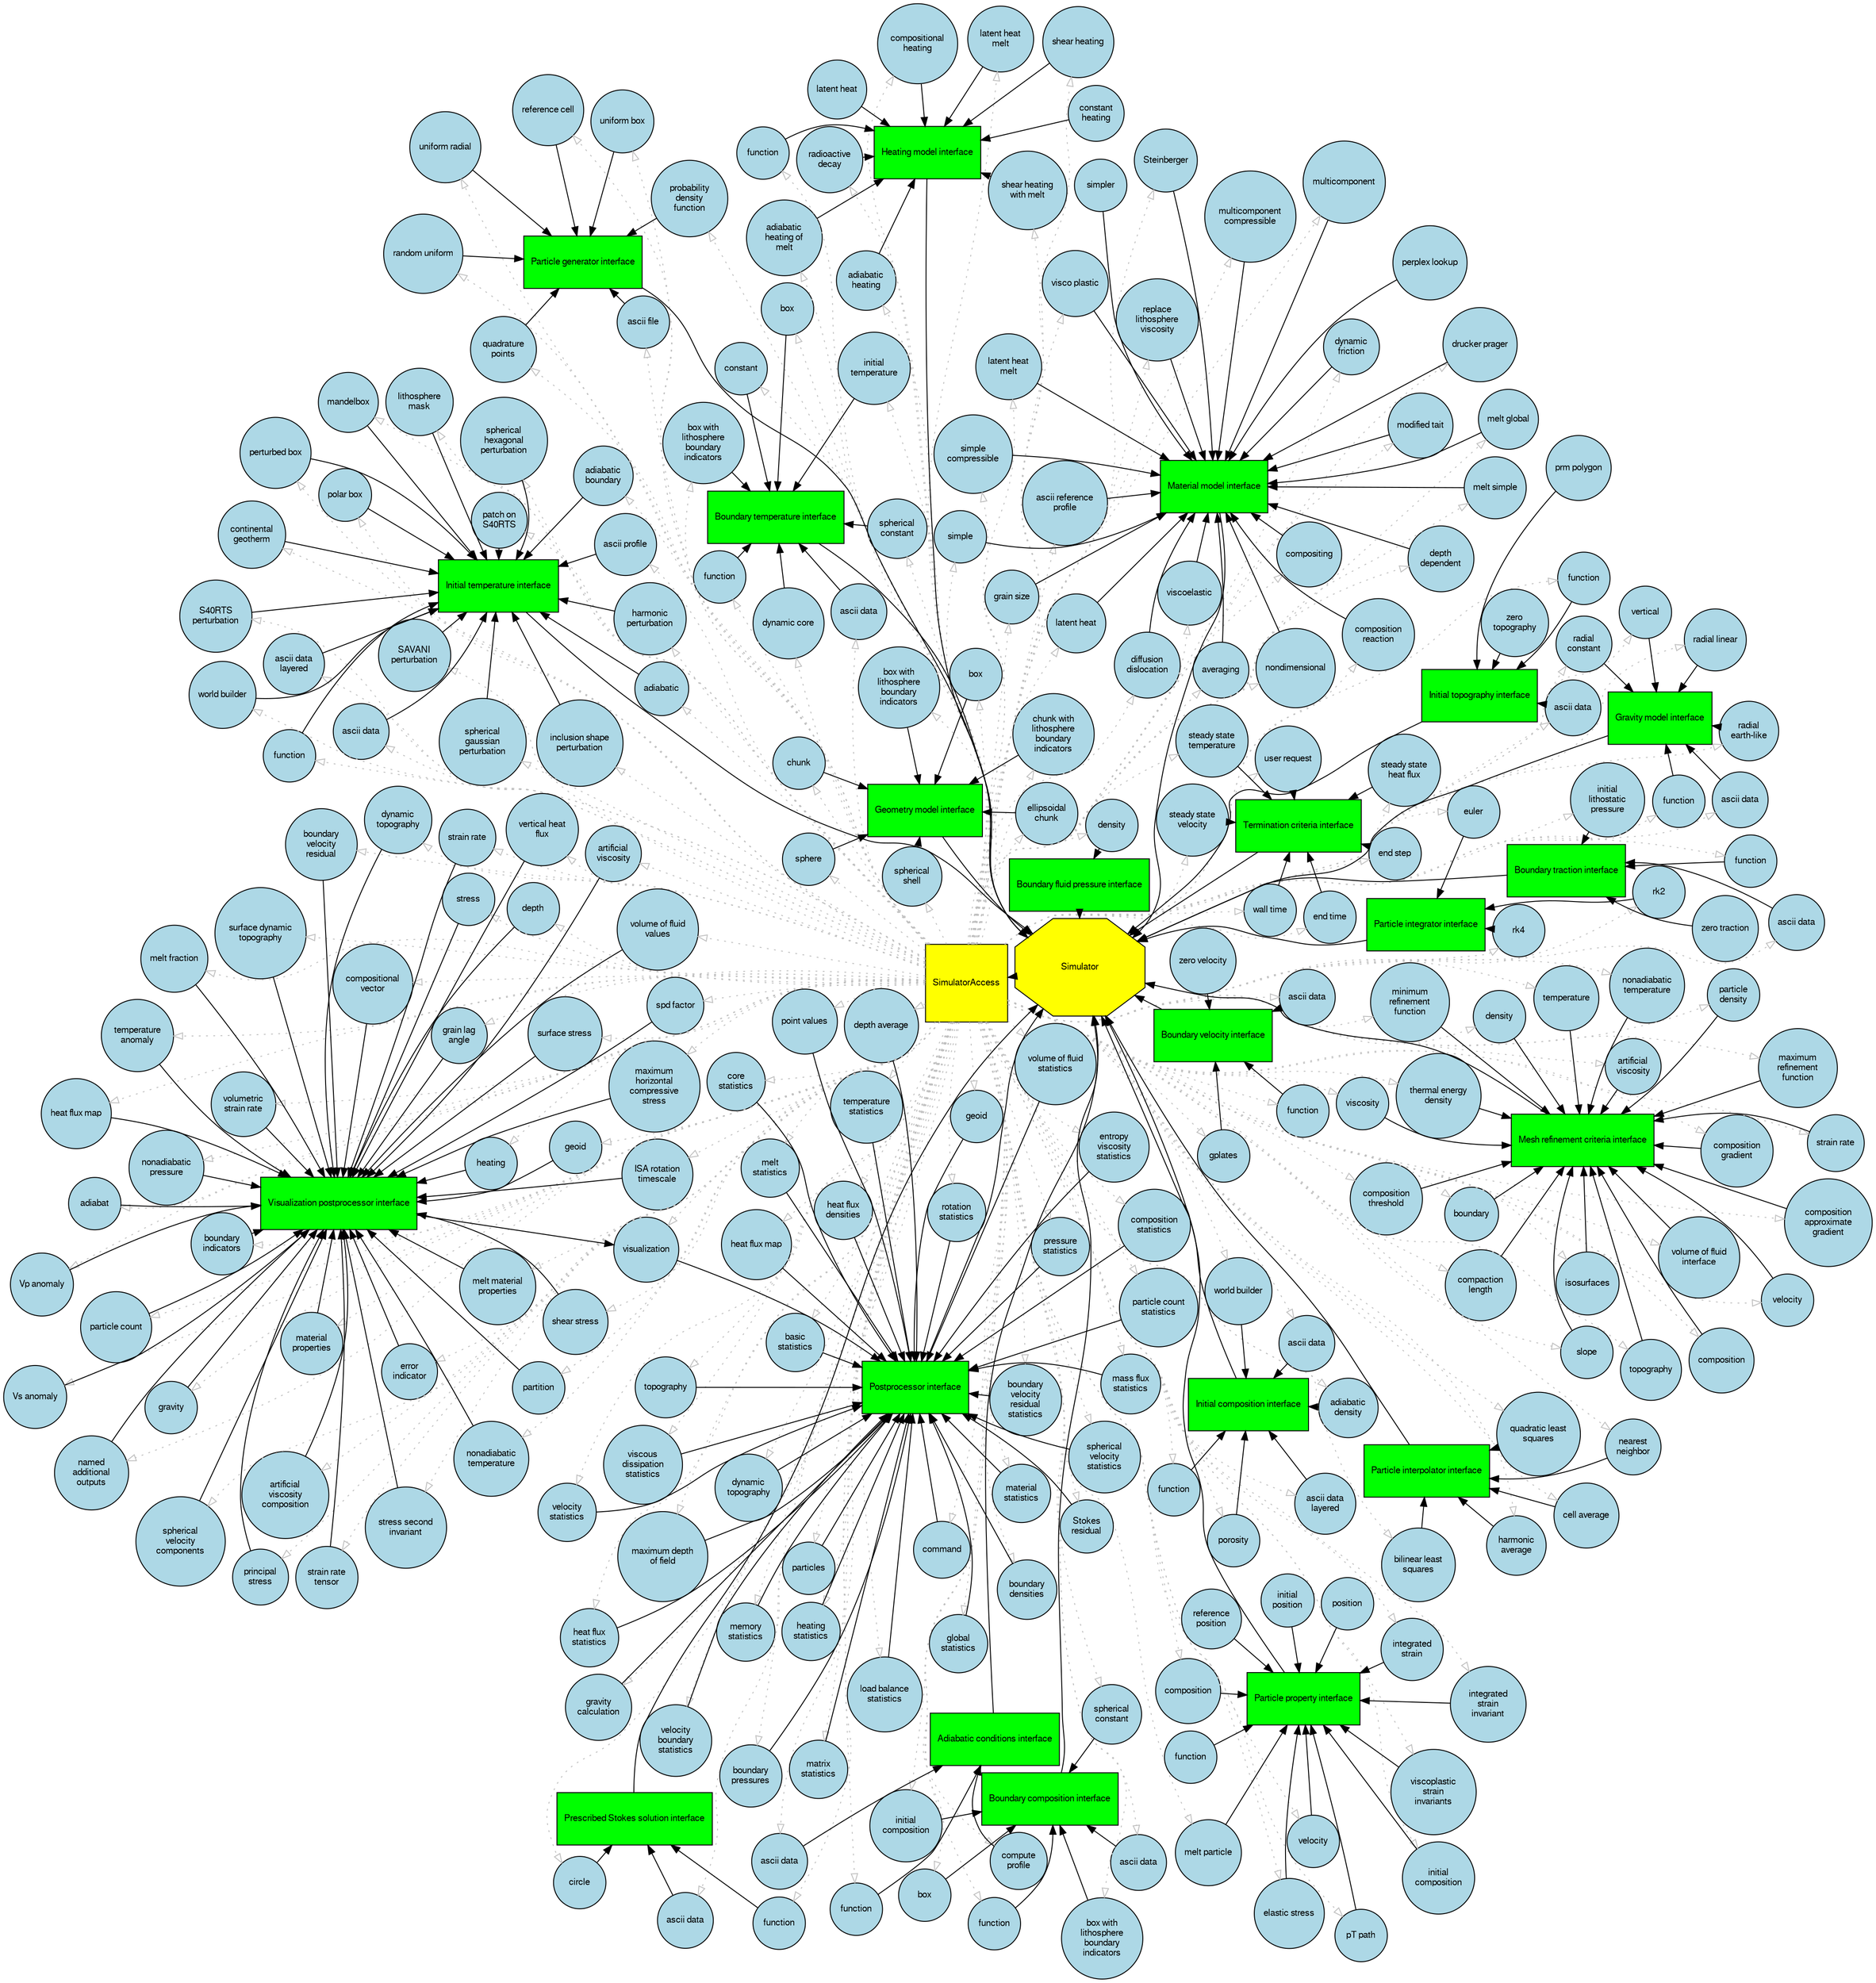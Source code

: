digraph Plugins
{
  splines=line;
  splines=true;
  overlap=false;
  edge [fontname="FreeSans",
        fontsize="10",
        labelfontname="FreeSans",
        labelfontsize="10",
        color="black",
        style="solid"];
  node [fontname="FreeSans",
        fontsize="10",
        shape="rectangle",
        height=0.2,
        width=0.4,
        color="black",
        fillcolor="white",
        style="filled"];
  layout=neato;

  Simulator [height=1.5,width=2,shape="octagon",fillcolor="yellow"];
  SimulatorAccess [height=1.2,width=1.2,shape="rect",fillcolor="yellow"];
  Simulator -> SimulatorAccess [len=1, weight=100];
N6aspect19AdiabaticConditions9InterfaceILi2EEE [label="Adiabatic conditions interface", height=.8,width=.8,shape="rect",fillcolor="green"]
N6aspect19AdiabaticConditions9AsciiDataILi2EEE [label="ascii data", height=.8,width=.8,shape="circle",fillcolor="lightblue"];
N6aspect19AdiabaticConditions9AsciiDataILi2EEE -> N6aspect19AdiabaticConditions9InterfaceILi2EEE [len=3, weight=50];
SimulatorAccess -> N6aspect19AdiabaticConditions9AsciiDataILi2EEE [style="dotted", arrowhead="empty", constraint=false, color="gray", len=20, weight=0.1];
N6aspect19AdiabaticConditions14ComputeProfileILi2EEE [label="compute\nprofile", height=.8,width=.8,shape="circle",fillcolor="lightblue"];
N6aspect19AdiabaticConditions14ComputeProfileILi2EEE -> N6aspect19AdiabaticConditions9InterfaceILi2EEE [len=3, weight=50];
SimulatorAccess -> N6aspect19AdiabaticConditions14ComputeProfileILi2EEE [style="dotted", arrowhead="empty", constraint=false, color="gray", len=20, weight=0.1];
N6aspect19AdiabaticConditions8FunctionILi2EEE [label="function", height=.8,width=.8,shape="circle",fillcolor="lightblue"];
N6aspect19AdiabaticConditions8FunctionILi2EEE -> N6aspect19AdiabaticConditions9InterfaceILi2EEE [len=3, weight=50];
SimulatorAccess -> N6aspect19AdiabaticConditions8FunctionILi2EEE [style="dotted", arrowhead="empty", constraint=false, color="gray", len=20, weight=0.1];
N6aspect19AdiabaticConditions9InterfaceILi2EEE -> Simulator [len=15, weight=50];

N6aspect19BoundaryComposition9InterfaceILi2EEE [label="Boundary composition interface", height=.8,width=.8,shape="rect",fillcolor="green"]
N6aspect19BoundaryComposition9AsciiDataILi2EEE [label="ascii data", height=.8,width=.8,shape="circle",fillcolor="lightblue"];
N6aspect19BoundaryComposition9AsciiDataILi2EEE -> N6aspect19BoundaryComposition9InterfaceILi2EEE [len=3, weight=50];
SimulatorAccess -> N6aspect19BoundaryComposition9AsciiDataILi2EEE [style="dotted", arrowhead="empty", constraint=false, color="gray", len=20, weight=0.1];
N6aspect19BoundaryComposition3BoxILi2EEE [label="box", height=.8,width=.8,shape="circle",fillcolor="lightblue"];
N6aspect19BoundaryComposition3BoxILi2EEE -> N6aspect19BoundaryComposition9InterfaceILi2EEE [len=3, weight=50];
SimulatorAccess -> N6aspect19BoundaryComposition3BoxILi2EEE [style="dotted", arrowhead="empty", constraint=false, color="gray", len=20, weight=0.1];
N6aspect19BoundaryComposition14TwoMergedBoxesILi2EEE [label="box with\nlithosphere\nboundary\nindicators", height=.8,width=.8,shape="circle",fillcolor="lightblue"];
N6aspect19BoundaryComposition14TwoMergedBoxesILi2EEE -> N6aspect19BoundaryComposition9InterfaceILi2EEE [len=3, weight=50];
SimulatorAccess -> N6aspect19BoundaryComposition14TwoMergedBoxesILi2EEE [style="dotted", arrowhead="empty", constraint=false, color="gray", len=20, weight=0.1];
N6aspect19BoundaryComposition8FunctionILi2EEE [label="function", height=.8,width=.8,shape="circle",fillcolor="lightblue"];
N6aspect19BoundaryComposition8FunctionILi2EEE -> N6aspect19BoundaryComposition9InterfaceILi2EEE [len=3, weight=50];
SimulatorAccess -> N6aspect19BoundaryComposition8FunctionILi2EEE [style="dotted", arrowhead="empty", constraint=false, color="gray", len=20, weight=0.1];
N6aspect19BoundaryComposition18InitialCompositionILi2EEE [label="initial\ncomposition", height=.8,width=.8,shape="circle",fillcolor="lightblue"];
N6aspect19BoundaryComposition18InitialCompositionILi2EEE -> N6aspect19BoundaryComposition9InterfaceILi2EEE [len=3, weight=50];
SimulatorAccess -> N6aspect19BoundaryComposition18InitialCompositionILi2EEE [style="dotted", arrowhead="empty", constraint=false, color="gray", len=20, weight=0.1];
N6aspect19BoundaryComposition17SphericalConstantILi2EEE [label="spherical\nconstant", height=.8,width=.8,shape="circle",fillcolor="lightblue"];
N6aspect19BoundaryComposition17SphericalConstantILi2EEE -> N6aspect19BoundaryComposition9InterfaceILi2EEE [len=3, weight=50];
SimulatorAccess -> N6aspect19BoundaryComposition17SphericalConstantILi2EEE [style="dotted", arrowhead="empty", constraint=false, color="gray", len=20, weight=0.1];
N6aspect19BoundaryComposition9InterfaceILi2EEE -> Simulator [len=15, weight=50];

N6aspect21BoundaryFluidPressure9InterfaceILi2EEE [label="Boundary fluid pressure interface", height=.8,width=.8,shape="rect",fillcolor="green"]
N6aspect21BoundaryFluidPressure7DensityILi2EEE [label="density", height=.8,width=.8,shape="circle",fillcolor="lightblue"];
N6aspect21BoundaryFluidPressure7DensityILi2EEE -> N6aspect21BoundaryFluidPressure9InterfaceILi2EEE [len=3, weight=50];
SimulatorAccess -> N6aspect21BoundaryFluidPressure7DensityILi2EEE [style="dotted", arrowhead="empty", constraint=false, color="gray", len=20, weight=0.1];
N6aspect21BoundaryFluidPressure9InterfaceILi2EEE -> Simulator [len=15, weight=50];

N6aspect19BoundaryTemperature9InterfaceILi2EEE [label="Boundary temperature interface", height=.8,width=.8,shape="rect",fillcolor="green"]
N6aspect19BoundaryTemperature9AsciiDataILi2EEE [label="ascii data", height=.8,width=.8,shape="circle",fillcolor="lightblue"];
N6aspect19BoundaryTemperature9AsciiDataILi2EEE -> N6aspect19BoundaryTemperature9InterfaceILi2EEE [len=3, weight=50];
SimulatorAccess -> N6aspect19BoundaryTemperature9AsciiDataILi2EEE [style="dotted", arrowhead="empty", constraint=false, color="gray", len=20, weight=0.1];
N6aspect19BoundaryTemperature3BoxILi2EEE [label="box", height=.8,width=.8,shape="circle",fillcolor="lightblue"];
N6aspect19BoundaryTemperature3BoxILi2EEE -> N6aspect19BoundaryTemperature9InterfaceILi2EEE [len=3, weight=50];
SimulatorAccess -> N6aspect19BoundaryTemperature3BoxILi2EEE [style="dotted", arrowhead="empty", constraint=false, color="gray", len=20, weight=0.1];
N6aspect19BoundaryTemperature14TwoMergedBoxesILi2EEE [label="box with\nlithosphere\nboundary\nindicators", height=.8,width=.8,shape="circle",fillcolor="lightblue"];
N6aspect19BoundaryTemperature14TwoMergedBoxesILi2EEE -> N6aspect19BoundaryTemperature9InterfaceILi2EEE [len=3, weight=50];
SimulatorAccess -> N6aspect19BoundaryTemperature14TwoMergedBoxesILi2EEE [style="dotted", arrowhead="empty", constraint=false, color="gray", len=20, weight=0.1];
N6aspect19BoundaryTemperature8ConstantILi2EEE [label="constant", height=.8,width=.8,shape="circle",fillcolor="lightblue"];
N6aspect19BoundaryTemperature8ConstantILi2EEE -> N6aspect19BoundaryTemperature9InterfaceILi2EEE [len=3, weight=50];
SimulatorAccess -> N6aspect19BoundaryTemperature8ConstantILi2EEE [style="dotted", arrowhead="empty", constraint=false, color="gray", len=20, weight=0.1];
N6aspect19BoundaryTemperature11DynamicCoreILi2EEE [label="dynamic core", height=.8,width=.8,shape="circle",fillcolor="lightblue"];
N6aspect19BoundaryTemperature11DynamicCoreILi2EEE -> N6aspect19BoundaryTemperature9InterfaceILi2EEE [len=3, weight=50];
SimulatorAccess -> N6aspect19BoundaryTemperature11DynamicCoreILi2EEE [style="dotted", arrowhead="empty", constraint=false, color="gray", len=20, weight=0.1];
N6aspect19BoundaryTemperature8FunctionILi2EEE [label="function", height=.8,width=.8,shape="circle",fillcolor="lightblue"];
N6aspect19BoundaryTemperature8FunctionILi2EEE -> N6aspect19BoundaryTemperature9InterfaceILi2EEE [len=3, weight=50];
SimulatorAccess -> N6aspect19BoundaryTemperature8FunctionILi2EEE [style="dotted", arrowhead="empty", constraint=false, color="gray", len=20, weight=0.1];
N6aspect19BoundaryTemperature18InitialTemperatureILi2EEE [label="initial\ntemperature", height=.8,width=.8,shape="circle",fillcolor="lightblue"];
N6aspect19BoundaryTemperature18InitialTemperatureILi2EEE -> N6aspect19BoundaryTemperature9InterfaceILi2EEE [len=3, weight=50];
SimulatorAccess -> N6aspect19BoundaryTemperature18InitialTemperatureILi2EEE [style="dotted", arrowhead="empty", constraint=false, color="gray", len=20, weight=0.1];
N6aspect19BoundaryTemperature17SphericalConstantILi2EEE [label="spherical\nconstant", height=.8,width=.8,shape="circle",fillcolor="lightblue"];
N6aspect19BoundaryTemperature17SphericalConstantILi2EEE -> N6aspect19BoundaryTemperature9InterfaceILi2EEE [len=3, weight=50];
SimulatorAccess -> N6aspect19BoundaryTemperature17SphericalConstantILi2EEE [style="dotted", arrowhead="empty", constraint=false, color="gray", len=20, weight=0.1];
N6aspect19BoundaryTemperature9InterfaceILi2EEE -> Simulator [len=15, weight=50];

N6aspect16BoundaryTraction9InterfaceILi2EEE [label="Boundary traction interface", height=.8,width=.8,shape="rect",fillcolor="green"]
N6aspect16BoundaryTraction9AsciiDataILi2EEE [label="ascii data", height=.8,width=.8,shape="circle",fillcolor="lightblue"];
N6aspect16BoundaryTraction9AsciiDataILi2EEE -> N6aspect16BoundaryTraction9InterfaceILi2EEE [len=3, weight=50];
SimulatorAccess -> N6aspect16BoundaryTraction9AsciiDataILi2EEE [style="dotted", arrowhead="empty", constraint=false, color="gray", len=20, weight=0.1];
N6aspect16BoundaryTraction8FunctionILi2EEE [label="function", height=.8,width=.8,shape="circle",fillcolor="lightblue"];
N6aspect16BoundaryTraction8FunctionILi2EEE -> N6aspect16BoundaryTraction9InterfaceILi2EEE [len=3, weight=50];
SimulatorAccess -> N6aspect16BoundaryTraction8FunctionILi2EEE [style="dotted", arrowhead="empty", constraint=false, color="gray", len=20, weight=0.1];
N6aspect16BoundaryTraction26InitialLithostaticPressureILi2EEE [label="initial\nlithostatic\npressure", height=.8,width=.8,shape="circle",fillcolor="lightblue"];
N6aspect16BoundaryTraction26InitialLithostaticPressureILi2EEE -> N6aspect16BoundaryTraction9InterfaceILi2EEE [len=3, weight=50];
SimulatorAccess -> N6aspect16BoundaryTraction26InitialLithostaticPressureILi2EEE [style="dotted", arrowhead="empty", constraint=false, color="gray", len=20, weight=0.1];
N6aspect16BoundaryTraction12ZeroTractionILi2EEE [label="zero traction", height=.8,width=.8,shape="circle",fillcolor="lightblue"];
N6aspect16BoundaryTraction12ZeroTractionILi2EEE -> N6aspect16BoundaryTraction9InterfaceILi2EEE [len=3, weight=50];
N6aspect16BoundaryTraction9InterfaceILi2EEE -> Simulator [len=15, weight=50];

N6aspect16BoundaryVelocity9InterfaceILi2EEE [label="Boundary velocity interface", height=.8,width=.8,shape="rect",fillcolor="green"]
N6aspect16BoundaryVelocity9AsciiDataILi2EEE [label="ascii data", height=.8,width=.8,shape="circle",fillcolor="lightblue"];
N6aspect16BoundaryVelocity9AsciiDataILi2EEE -> N6aspect16BoundaryVelocity9InterfaceILi2EEE [len=3, weight=50];
SimulatorAccess -> N6aspect16BoundaryVelocity9AsciiDataILi2EEE [style="dotted", arrowhead="empty", constraint=false, color="gray", len=20, weight=0.1];
N6aspect16BoundaryVelocity8FunctionILi2EEE [label="function", height=.8,width=.8,shape="circle",fillcolor="lightblue"];
N6aspect16BoundaryVelocity8FunctionILi2EEE -> N6aspect16BoundaryVelocity9InterfaceILi2EEE [len=3, weight=50];
SimulatorAccess -> N6aspect16BoundaryVelocity8FunctionILi2EEE [style="dotted", arrowhead="empty", constraint=false, color="gray", len=20, weight=0.1];
N6aspect16BoundaryVelocity7GPlatesILi2EEE [label="gplates", height=.8,width=.8,shape="circle",fillcolor="lightblue"];
N6aspect16BoundaryVelocity7GPlatesILi2EEE -> N6aspect16BoundaryVelocity9InterfaceILi2EEE [len=3, weight=50];
SimulatorAccess -> N6aspect16BoundaryVelocity7GPlatesILi2EEE [style="dotted", arrowhead="empty", constraint=false, color="gray", len=20, weight=0.1];
N6aspect16BoundaryVelocity12ZeroVelocityILi2EEE [label="zero velocity", height=.8,width=.8,shape="circle",fillcolor="lightblue"];
N6aspect16BoundaryVelocity12ZeroVelocityILi2EEE -> N6aspect16BoundaryVelocity9InterfaceILi2EEE [len=3, weight=50];
N6aspect16BoundaryVelocity9InterfaceILi2EEE -> Simulator [len=15, weight=50];

N6aspect22InitialTopographyModel9InterfaceILi2EEE [label="Initial topography interface", height=.8,width=.8,shape="rect",fillcolor="green"]
N6aspect22InitialTopographyModel9AsciiDataILi2EEE [label="ascii data", height=.8,width=.8,shape="circle",fillcolor="lightblue"];
N6aspect22InitialTopographyModel9AsciiDataILi2EEE -> N6aspect22InitialTopographyModel9InterfaceILi2EEE [len=3, weight=50];
SimulatorAccess -> N6aspect22InitialTopographyModel9AsciiDataILi2EEE [style="dotted", arrowhead="empty", constraint=false, color="gray", len=20, weight=0.1];
N6aspect22InitialTopographyModel8FunctionILi2EEE [label="function", height=.8,width=.8,shape="circle",fillcolor="lightblue"];
N6aspect22InitialTopographyModel8FunctionILi2EEE -> N6aspect22InitialTopographyModel9InterfaceILi2EEE [len=3, weight=50];
SimulatorAccess -> N6aspect22InitialTopographyModel8FunctionILi2EEE [style="dotted", arrowhead="empty", constraint=false, color="gray", len=20, weight=0.1];
N6aspect22InitialTopographyModel10PrmPolygonILi2EEE [label="prm polygon", height=.8,width=.8,shape="circle",fillcolor="lightblue"];
N6aspect22InitialTopographyModel10PrmPolygonILi2EEE -> N6aspect22InitialTopographyModel9InterfaceILi2EEE [len=3, weight=50];
N6aspect22InitialTopographyModel14ZeroTopographyILi2EEE [label="zero\ntopography", height=.8,width=.8,shape="circle",fillcolor="lightblue"];
N6aspect22InitialTopographyModel14ZeroTopographyILi2EEE -> N6aspect22InitialTopographyModel9InterfaceILi2EEE [len=3, weight=50];
N6aspect22InitialTopographyModel9InterfaceILi2EEE -> Simulator [len=15, weight=50];

N6aspect13GeometryModel9InterfaceILi2EEE [label="Geometry model interface", height=.8,width=.8,shape="rect",fillcolor="green"]
N6aspect13GeometryModel3BoxILi2EEE [label="box", height=.8,width=.8,shape="circle",fillcolor="lightblue"];
N6aspect13GeometryModel3BoxILi2EEE -> N6aspect13GeometryModel9InterfaceILi2EEE [len=3, weight=50];
SimulatorAccess -> N6aspect13GeometryModel3BoxILi2EEE [style="dotted", arrowhead="empty", constraint=false, color="gray", len=20, weight=0.1];
N6aspect13GeometryModel14TwoMergedBoxesILi2EEE [label="box with\nlithosphere\nboundary\nindicators", height=.8,width=.8,shape="circle",fillcolor="lightblue"];
N6aspect13GeometryModel14TwoMergedBoxesILi2EEE -> N6aspect13GeometryModel9InterfaceILi2EEE [len=3, weight=50];
SimulatorAccess -> N6aspect13GeometryModel14TwoMergedBoxesILi2EEE [style="dotted", arrowhead="empty", constraint=false, color="gray", len=20, weight=0.1];
N6aspect13GeometryModel5ChunkILi2EEE [label="chunk", height=.8,width=.8,shape="circle",fillcolor="lightblue"];
N6aspect13GeometryModel5ChunkILi2EEE -> N6aspect13GeometryModel9InterfaceILi2EEE [len=3, weight=50];
SimulatorAccess -> N6aspect13GeometryModel5ChunkILi2EEE [style="dotted", arrowhead="empty", constraint=false, color="gray", len=20, weight=0.1];
N6aspect13GeometryModel15TwoMergedChunksILi2EEE [label="chunk with\nlithosphere\nboundary\nindicators", height=.8,width=.8,shape="circle",fillcolor="lightblue"];
N6aspect13GeometryModel15TwoMergedChunksILi2EEE -> N6aspect13GeometryModel9InterfaceILi2EEE [len=3, weight=50];
SimulatorAccess -> N6aspect13GeometryModel15TwoMergedChunksILi2EEE [style="dotted", arrowhead="empty", constraint=false, color="gray", len=20, weight=0.1];
N6aspect13GeometryModel16EllipsoidalChunkILi2EEE [label="ellipsoidal\nchunk", height=.8,width=.8,shape="circle",fillcolor="lightblue"];
N6aspect13GeometryModel16EllipsoidalChunkILi2EEE -> N6aspect13GeometryModel9InterfaceILi2EEE [len=3, weight=50];
SimulatorAccess -> N6aspect13GeometryModel16EllipsoidalChunkILi2EEE [style="dotted", arrowhead="empty", constraint=false, color="gray", len=20, weight=0.1];
N6aspect13GeometryModel6SphereILi2EEE [label="sphere", height=.8,width=.8,shape="circle",fillcolor="lightblue"];
N6aspect13GeometryModel6SphereILi2EEE -> N6aspect13GeometryModel9InterfaceILi2EEE [len=3, weight=50];
SimulatorAccess -> N6aspect13GeometryModel6SphereILi2EEE [style="dotted", arrowhead="empty", constraint=false, color="gray", len=20, weight=0.1];
N6aspect13GeometryModel14SphericalShellILi2EEE [label="spherical\nshell", height=.8,width=.8,shape="circle",fillcolor="lightblue"];
N6aspect13GeometryModel14SphericalShellILi2EEE -> N6aspect13GeometryModel9InterfaceILi2EEE [len=3, weight=50];
SimulatorAccess -> N6aspect13GeometryModel14SphericalShellILi2EEE [style="dotted", arrowhead="empty", constraint=false, color="gray", len=20, weight=0.1];
N6aspect13GeometryModel9InterfaceILi2EEE -> Simulator [len=15, weight=50];

N6aspect12GravityModel9InterfaceILi2EEE [label="Gravity model interface", height=.8,width=.8,shape="rect",fillcolor="green"]
N6aspect12GravityModel9AsciiDataILi2EEE [label="ascii data", height=.8,width=.8,shape="circle",fillcolor="lightblue"];
N6aspect12GravityModel9AsciiDataILi2EEE -> N6aspect12GravityModel9InterfaceILi2EEE [len=3, weight=50];
SimulatorAccess -> N6aspect12GravityModel9AsciiDataILi2EEE [style="dotted", arrowhead="empty", constraint=false, color="gray", len=20, weight=0.1];
N6aspect12GravityModel8FunctionILi2EEE [label="function", height=.8,width=.8,shape="circle",fillcolor="lightblue"];
N6aspect12GravityModel8FunctionILi2EEE -> N6aspect12GravityModel9InterfaceILi2EEE [len=3, weight=50];
SimulatorAccess -> N6aspect12GravityModel8FunctionILi2EEE [style="dotted", arrowhead="empty", constraint=false, color="gray", len=20, weight=0.1];
N6aspect12GravityModel14RadialConstantILi2EEE [label="radial\nconstant", height=.8,width=.8,shape="circle",fillcolor="lightblue"];
N6aspect12GravityModel14RadialConstantILi2EEE -> N6aspect12GravityModel9InterfaceILi2EEE [len=3, weight=50];
SimulatorAccess -> N6aspect12GravityModel14RadialConstantILi2EEE [style="dotted", arrowhead="empty", constraint=false, color="gray", len=20, weight=0.1];
N6aspect12GravityModel15RadialEarthLikeILi2EEE [label="radial\nearth-like", height=.8,width=.8,shape="circle",fillcolor="lightblue"];
N6aspect12GravityModel15RadialEarthLikeILi2EEE -> N6aspect12GravityModel9InterfaceILi2EEE [len=3, weight=50];
SimulatorAccess -> N6aspect12GravityModel15RadialEarthLikeILi2EEE [style="dotted", arrowhead="empty", constraint=false, color="gray", len=20, weight=0.1];
N6aspect12GravityModel12RadialLinearILi2EEE [label="radial linear", height=.8,width=.8,shape="circle",fillcolor="lightblue"];
N6aspect12GravityModel12RadialLinearILi2EEE -> N6aspect12GravityModel9InterfaceILi2EEE [len=3, weight=50];
SimulatorAccess -> N6aspect12GravityModel12RadialLinearILi2EEE [style="dotted", arrowhead="empty", constraint=false, color="gray", len=20, weight=0.1];
N6aspect12GravityModel8VerticalILi2EEE [label="vertical", height=.8,width=.8,shape="circle",fillcolor="lightblue"];
N6aspect12GravityModel8VerticalILi2EEE -> N6aspect12GravityModel9InterfaceILi2EEE [len=3, weight=50];
SimulatorAccess -> N6aspect12GravityModel8VerticalILi2EEE [style="dotted", arrowhead="empty", constraint=false, color="gray", len=20, weight=0.1];
N6aspect12GravityModel9InterfaceILi2EEE -> Simulator [len=15, weight=50];

N6aspect12HeatingModel9InterfaceILi2EEE [label="Heating model interface", height=.8,width=.8,shape="rect",fillcolor="green"]
N6aspect12HeatingModel16AdiabaticHeatingILi2EEE [label="adiabatic\nheating", height=.8,width=.8,shape="circle",fillcolor="lightblue"];
N6aspect12HeatingModel16AdiabaticHeatingILi2EEE -> N6aspect12HeatingModel9InterfaceILi2EEE [len=3, weight=50];
SimulatorAccess -> N6aspect12HeatingModel16AdiabaticHeatingILi2EEE [style="dotted", arrowhead="empty", constraint=false, color="gray", len=20, weight=0.1];
N6aspect12HeatingModel20AdiabaticHeatingMeltILi2EEE [label="adiabatic\nheating of\nmelt", height=.8,width=.8,shape="circle",fillcolor="lightblue"];
N6aspect12HeatingModel20AdiabaticHeatingMeltILi2EEE -> N6aspect12HeatingModel9InterfaceILi2EEE [len=3, weight=50];
SimulatorAccess -> N6aspect12HeatingModel20AdiabaticHeatingMeltILi2EEE [style="dotted", arrowhead="empty", constraint=false, color="gray", len=20, weight=0.1];
N6aspect12HeatingModel20CompositionalHeatingILi2EEE [label="compositional\nheating", height=.8,width=.8,shape="circle",fillcolor="lightblue"];
N6aspect12HeatingModel20CompositionalHeatingILi2EEE -> N6aspect12HeatingModel9InterfaceILi2EEE [len=3, weight=50];
SimulatorAccess -> N6aspect12HeatingModel20CompositionalHeatingILi2EEE [style="dotted", arrowhead="empty", constraint=false, color="gray", len=20, weight=0.1];
N6aspect12HeatingModel15ConstantHeatingILi2EEE [label="constant\nheating", height=.8,width=.8,shape="circle",fillcolor="lightblue"];
N6aspect12HeatingModel15ConstantHeatingILi2EEE -> N6aspect12HeatingModel9InterfaceILi2EEE [len=3, weight=50];
N6aspect12HeatingModel8FunctionILi2EEE [label="function", height=.8,width=.8,shape="circle",fillcolor="lightblue"];
N6aspect12HeatingModel8FunctionILi2EEE -> N6aspect12HeatingModel9InterfaceILi2EEE [len=3, weight=50];
SimulatorAccess -> N6aspect12HeatingModel8FunctionILi2EEE [style="dotted", arrowhead="empty", constraint=false, color="gray", len=20, weight=0.1];
N6aspect12HeatingModel10LatentHeatILi2EEE [label="latent heat", height=.8,width=.8,shape="circle",fillcolor="lightblue"];
N6aspect12HeatingModel10LatentHeatILi2EEE -> N6aspect12HeatingModel9InterfaceILi2EEE [len=3, weight=50];
N6aspect12HeatingModel14LatentHeatMeltILi2EEE [label="latent heat\nmelt", height=.8,width=.8,shape="circle",fillcolor="lightblue"];
N6aspect12HeatingModel14LatentHeatMeltILi2EEE -> N6aspect12HeatingModel9InterfaceILi2EEE [len=3, weight=50];
SimulatorAccess -> N6aspect12HeatingModel14LatentHeatMeltILi2EEE [style="dotted", arrowhead="empty", constraint=false, color="gray", len=20, weight=0.1];
N6aspect12HeatingModel16RadioactiveDecayILi2EEE [label="radioactive\ndecay", height=.8,width=.8,shape="circle",fillcolor="lightblue"];
N6aspect12HeatingModel16RadioactiveDecayILi2EEE -> N6aspect12HeatingModel9InterfaceILi2EEE [len=3, weight=50];
SimulatorAccess -> N6aspect12HeatingModel16RadioactiveDecayILi2EEE [style="dotted", arrowhead="empty", constraint=false, color="gray", len=20, weight=0.1];
N6aspect12HeatingModel12ShearHeatingILi2EEE [label="shear heating", height=.8,width=.8,shape="circle",fillcolor="lightblue"];
N6aspect12HeatingModel12ShearHeatingILi2EEE -> N6aspect12HeatingModel9InterfaceILi2EEE [len=3, weight=50];
SimulatorAccess -> N6aspect12HeatingModel12ShearHeatingILi2EEE [style="dotted", arrowhead="empty", constraint=false, color="gray", len=20, weight=0.1];
N6aspect12HeatingModel16ShearHeatingMeltILi2EEE [label="shear heating\nwith melt", height=.8,width=.8,shape="circle",fillcolor="lightblue"];
N6aspect12HeatingModel16ShearHeatingMeltILi2EEE -> N6aspect12HeatingModel9InterfaceILi2EEE [len=3, weight=50];
SimulatorAccess -> N6aspect12HeatingModel16ShearHeatingMeltILi2EEE [style="dotted", arrowhead="empty", constraint=false, color="gray", len=20, weight=0.1];
N6aspect12HeatingModel9InterfaceILi2EEE -> Simulator [len=15, weight=50];

N6aspect18InitialComposition9InterfaceILi2EEE [label="Initial composition interface", height=.8,width=.8,shape="rect",fillcolor="green"]
N6aspect18InitialComposition16AdiabaticDensityILi2EEE [label="adiabatic\ndensity", height=.8,width=.8,shape="circle",fillcolor="lightblue"];
N6aspect18InitialComposition16AdiabaticDensityILi2EEE -> N6aspect18InitialComposition9InterfaceILi2EEE [len=3, weight=50];
SimulatorAccess -> N6aspect18InitialComposition16AdiabaticDensityILi2EEE [style="dotted", arrowhead="empty", constraint=false, color="gray", len=20, weight=0.1];
N6aspect18InitialComposition9AsciiDataILi2EEE [label="ascii data", height=.8,width=.8,shape="circle",fillcolor="lightblue"];
N6aspect18InitialComposition9AsciiDataILi2EEE -> N6aspect18InitialComposition9InterfaceILi2EEE [len=3, weight=50];
SimulatorAccess -> N6aspect18InitialComposition9AsciiDataILi2EEE [style="dotted", arrowhead="empty", constraint=false, color="gray", len=20, weight=0.1];
N6aspect18InitialComposition16AsciiDataLayeredILi2EEE [label="ascii data\nlayered", height=.8,width=.8,shape="circle",fillcolor="lightblue"];
N6aspect18InitialComposition16AsciiDataLayeredILi2EEE -> N6aspect18InitialComposition9InterfaceILi2EEE [len=3, weight=50];
SimulatorAccess -> N6aspect18InitialComposition16AsciiDataLayeredILi2EEE [style="dotted", arrowhead="empty", constraint=false, color="gray", len=20, weight=0.1];
N6aspect18InitialComposition8FunctionILi2EEE [label="function", height=.8,width=.8,shape="circle",fillcolor="lightblue"];
N6aspect18InitialComposition8FunctionILi2EEE -> N6aspect18InitialComposition9InterfaceILi2EEE [len=3, weight=50];
SimulatorAccess -> N6aspect18InitialComposition8FunctionILi2EEE [style="dotted", arrowhead="empty", constraint=false, color="gray", len=20, weight=0.1];
N6aspect18InitialComposition8PorosityILi2EEE [label="porosity", height=.8,width=.8,shape="circle",fillcolor="lightblue"];
N6aspect18InitialComposition8PorosityILi2EEE -> N6aspect18InitialComposition9InterfaceILi2EEE [len=3, weight=50];
SimulatorAccess -> N6aspect18InitialComposition8PorosityILi2EEE [style="dotted", arrowhead="empty", constraint=false, color="gray", len=20, weight=0.1];
N6aspect18InitialComposition12WorldBuilderILi2EEE [label="world builder", height=.8,width=.8,shape="circle",fillcolor="lightblue"];
N6aspect18InitialComposition12WorldBuilderILi2EEE -> N6aspect18InitialComposition9InterfaceILi2EEE [len=3, weight=50];
SimulatorAccess -> N6aspect18InitialComposition12WorldBuilderILi2EEE [style="dotted", arrowhead="empty", constraint=false, color="gray", len=20, weight=0.1];
N6aspect18InitialComposition9InterfaceILi2EEE -> Simulator [len=15, weight=50];

N6aspect18InitialTemperature9InterfaceILi2EEE [label="Initial temperature interface", height=.8,width=.8,shape="rect",fillcolor="green"]
N6aspect18InitialTemperature18S40RTSPerturbationILi2EEE [label="S40RTS\nperturbation", height=.8,width=.8,shape="circle",fillcolor="lightblue"];
N6aspect18InitialTemperature18S40RTSPerturbationILi2EEE -> N6aspect18InitialTemperature9InterfaceILi2EEE [len=3, weight=50];
SimulatorAccess -> N6aspect18InitialTemperature18S40RTSPerturbationILi2EEE [style="dotted", arrowhead="empty", constraint=false, color="gray", len=20, weight=0.1];
N6aspect18InitialTemperature18SAVANIPerturbationILi2EEE [label="SAVANI\nperturbation", height=.8,width=.8,shape="circle",fillcolor="lightblue"];
N6aspect18InitialTemperature18SAVANIPerturbationILi2EEE -> N6aspect18InitialTemperature9InterfaceILi2EEE [len=3, weight=50];
SimulatorAccess -> N6aspect18InitialTemperature18SAVANIPerturbationILi2EEE [style="dotted", arrowhead="empty", constraint=false, color="gray", len=20, weight=0.1];
N6aspect18InitialTemperature9AdiabaticILi2EEE [label="adiabatic", height=.8,width=.8,shape="circle",fillcolor="lightblue"];
N6aspect18InitialTemperature9AdiabaticILi2EEE -> N6aspect18InitialTemperature9InterfaceILi2EEE [len=3, weight=50];
SimulatorAccess -> N6aspect18InitialTemperature9AdiabaticILi2EEE [style="dotted", arrowhead="empty", constraint=false, color="gray", len=20, weight=0.1];
N6aspect18InitialTemperature17AdiabaticBoundaryILi2EEE [label="adiabatic\nboundary", height=.8,width=.8,shape="circle",fillcolor="lightblue"];
N6aspect18InitialTemperature17AdiabaticBoundaryILi2EEE -> N6aspect18InitialTemperature9InterfaceILi2EEE [len=3, weight=50];
SimulatorAccess -> N6aspect18InitialTemperature17AdiabaticBoundaryILi2EEE [style="dotted", arrowhead="empty", constraint=false, color="gray", len=20, weight=0.1];
N6aspect18InitialTemperature9AsciiDataILi2EEE [label="ascii data", height=.8,width=.8,shape="circle",fillcolor="lightblue"];
N6aspect18InitialTemperature9AsciiDataILi2EEE -> N6aspect18InitialTemperature9InterfaceILi2EEE [len=3, weight=50];
SimulatorAccess -> N6aspect18InitialTemperature9AsciiDataILi2EEE [style="dotted", arrowhead="empty", constraint=false, color="gray", len=20, weight=0.1];
N6aspect18InitialTemperature16AsciiDataLayeredILi2EEE [label="ascii data\nlayered", height=.8,width=.8,shape="circle",fillcolor="lightblue"];
N6aspect18InitialTemperature16AsciiDataLayeredILi2EEE -> N6aspect18InitialTemperature9InterfaceILi2EEE [len=3, weight=50];
SimulatorAccess -> N6aspect18InitialTemperature16AsciiDataLayeredILi2EEE [style="dotted", arrowhead="empty", constraint=false, color="gray", len=20, weight=0.1];
N6aspect18InitialTemperature12AsciiProfileILi2EEE [label="ascii profile", height=.8,width=.8,shape="circle",fillcolor="lightblue"];
N6aspect18InitialTemperature12AsciiProfileILi2EEE -> N6aspect18InitialTemperature9InterfaceILi2EEE [len=3, weight=50];
SimulatorAccess -> N6aspect18InitialTemperature12AsciiProfileILi2EEE [style="dotted", arrowhead="empty", constraint=false, color="gray", len=20, weight=0.1];
N6aspect18InitialTemperature19ContinentalGeothermILi2EEE [label="continental\ngeotherm", height=.8,width=.8,shape="circle",fillcolor="lightblue"];
N6aspect18InitialTemperature19ContinentalGeothermILi2EEE -> N6aspect18InitialTemperature9InterfaceILi2EEE [len=3, weight=50];
SimulatorAccess -> N6aspect18InitialTemperature19ContinentalGeothermILi2EEE [style="dotted", arrowhead="empty", constraint=false, color="gray", len=20, weight=0.1];
N6aspect18InitialTemperature8FunctionILi2EEE [label="function", height=.8,width=.8,shape="circle",fillcolor="lightblue"];
N6aspect18InitialTemperature8FunctionILi2EEE -> N6aspect18InitialTemperature9InterfaceILi2EEE [len=3, weight=50];
SimulatorAccess -> N6aspect18InitialTemperature8FunctionILi2EEE [style="dotted", arrowhead="empty", constraint=false, color="gray", len=20, weight=0.1];
N6aspect18InitialTemperature20HarmonicPerturbationILi2EEE [label="harmonic\nperturbation", height=.8,width=.8,shape="circle",fillcolor="lightblue"];
N6aspect18InitialTemperature20HarmonicPerturbationILi2EEE -> N6aspect18InitialTemperature9InterfaceILi2EEE [len=3, weight=50];
SimulatorAccess -> N6aspect18InitialTemperature20HarmonicPerturbationILi2EEE [style="dotted", arrowhead="empty", constraint=false, color="gray", len=20, weight=0.1];
N6aspect18InitialTemperature17InclusionShapeBoxILi2EEE [label="inclusion shape\nperturbation", height=.8,width=.8,shape="circle",fillcolor="lightblue"];
N6aspect18InitialTemperature17InclusionShapeBoxILi2EEE -> N6aspect18InitialTemperature9InterfaceILi2EEE [len=3, weight=50];
SimulatorAccess -> N6aspect18InitialTemperature17InclusionShapeBoxILi2EEE [style="dotted", arrowhead="empty", constraint=false, color="gray", len=20, weight=0.1];
N6aspect18InitialTemperature15LithosphereMaskILi2EEE [label="lithosphere\nmask", height=.8,width=.8,shape="circle",fillcolor="lightblue"];
N6aspect18InitialTemperature15LithosphereMaskILi2EEE -> N6aspect18InitialTemperature9InterfaceILi2EEE [len=3, weight=50];
SimulatorAccess -> N6aspect18InitialTemperature15LithosphereMaskILi2EEE [style="dotted", arrowhead="empty", constraint=false, color="gray", len=20, weight=0.1];
N6aspect18InitialTemperature9MandelBoxILi2EEE [label="mandelbox", height=.8,width=.8,shape="circle",fillcolor="lightblue"];
N6aspect18InitialTemperature9MandelBoxILi2EEE -> N6aspect18InitialTemperature9InterfaceILi2EEE [len=3, weight=50];
SimulatorAccess -> N6aspect18InitialTemperature9MandelBoxILi2EEE [style="dotted", arrowhead="empty", constraint=false, color="gray", len=20, weight=0.1];
N6aspect18InitialTemperature13PatchOnS40RTSILi2EEE [label="patch on\nS40RTS", height=.8,width=.8,shape="circle",fillcolor="lightblue"];
N6aspect18InitialTemperature13PatchOnS40RTSILi2EEE -> N6aspect18InitialTemperature9InterfaceILi2EEE [len=3, weight=50];
SimulatorAccess -> N6aspect18InitialTemperature13PatchOnS40RTSILi2EEE [style="dotted", arrowhead="empty", constraint=false, color="gray", len=20, weight=0.1];
N6aspect18InitialTemperature12PerturbedBoxILi2EEE [label="perturbed box", height=.8,width=.8,shape="circle",fillcolor="lightblue"];
N6aspect18InitialTemperature12PerturbedBoxILi2EEE -> N6aspect18InitialTemperature9InterfaceILi2EEE [len=3, weight=50];
SimulatorAccess -> N6aspect18InitialTemperature12PerturbedBoxILi2EEE [style="dotted", arrowhead="empty", constraint=false, color="gray", len=20, weight=0.1];
N6aspect18InitialTemperature8PolarBoxILi2EEE [label="polar box", height=.8,width=.8,shape="circle",fillcolor="lightblue"];
N6aspect18InitialTemperature8PolarBoxILi2EEE -> N6aspect18InitialTemperature9InterfaceILi2EEE [len=3, weight=50];
SimulatorAccess -> N6aspect18InitialTemperature8PolarBoxILi2EEE [style="dotted", arrowhead="empty", constraint=false, color="gray", len=20, weight=0.1];
N6aspect18InitialTemperature29SphericalGaussianPerturbationILi2EEE [label="spherical\ngaussian\nperturbation", height=.8,width=.8,shape="circle",fillcolor="lightblue"];
N6aspect18InitialTemperature29SphericalGaussianPerturbationILi2EEE -> N6aspect18InitialTemperature9InterfaceILi2EEE [len=3, weight=50];
SimulatorAccess -> N6aspect18InitialTemperature29SphericalGaussianPerturbationILi2EEE [style="dotted", arrowhead="empty", constraint=false, color="gray", len=20, weight=0.1];
N6aspect18InitialTemperature30SphericalHexagonalPerturbationILi2EEE [label="spherical\nhexagonal\nperturbation", height=.8,width=.8,shape="circle",fillcolor="lightblue"];
N6aspect18InitialTemperature30SphericalHexagonalPerturbationILi2EEE -> N6aspect18InitialTemperature9InterfaceILi2EEE [len=3, weight=50];
SimulatorAccess -> N6aspect18InitialTemperature30SphericalHexagonalPerturbationILi2EEE [style="dotted", arrowhead="empty", constraint=false, color="gray", len=20, weight=0.1];
N6aspect18InitialTemperature12WorldBuilderILi2EEE [label="world builder", height=.8,width=.8,shape="circle",fillcolor="lightblue"];
N6aspect18InitialTemperature12WorldBuilderILi2EEE -> N6aspect18InitialTemperature9InterfaceILi2EEE [len=3, weight=50];
SimulatorAccess -> N6aspect18InitialTemperature12WorldBuilderILi2EEE [style="dotted", arrowhead="empty", constraint=false, color="gray", len=20, weight=0.1];
N6aspect18InitialTemperature9InterfaceILi2EEE -> Simulator [len=15, weight=50];

N6aspect13MaterialModel9InterfaceILi2EEE [label="Material model interface", height=.8,width=.8,shape="rect",fillcolor="green"]
N6aspect13MaterialModel11SteinbergerILi2EEE [label="Steinberger", height=.8,width=.8,shape="circle",fillcolor="lightblue"];
N6aspect13MaterialModel11SteinbergerILi2EEE -> N6aspect13MaterialModel9InterfaceILi2EEE [len=3, weight=50];
SimulatorAccess -> N6aspect13MaterialModel11SteinbergerILi2EEE [style="dotted", arrowhead="empty", constraint=false, color="gray", len=20, weight=0.1];
N6aspect13MaterialModel21AsciiReferenceProfileILi2EEE [label="ascii reference\nprofile", height=.8,width=.8,shape="circle",fillcolor="lightblue"];
N6aspect13MaterialModel21AsciiReferenceProfileILi2EEE -> N6aspect13MaterialModel9InterfaceILi2EEE [len=3, weight=50];
SimulatorAccess -> N6aspect13MaterialModel21AsciiReferenceProfileILi2EEE [style="dotted", arrowhead="empty", constraint=false, color="gray", len=20, weight=0.1];
N6aspect13MaterialModel9AveragingILi2EEE [label="averaging", height=.8,width=.8,shape="circle",fillcolor="lightblue"];
N6aspect13MaterialModel9AveragingILi2EEE -> N6aspect13MaterialModel9InterfaceILi2EEE [len=3, weight=50];
SimulatorAccess -> N6aspect13MaterialModel9AveragingILi2EEE [style="dotted", arrowhead="empty", constraint=false, color="gray", len=20, weight=0.1];
N6aspect13MaterialModel11CompositingILi2EEE [label="compositing", height=.8,width=.8,shape="circle",fillcolor="lightblue"];
N6aspect13MaterialModel11CompositingILi2EEE -> N6aspect13MaterialModel9InterfaceILi2EEE [len=3, weight=50];
SimulatorAccess -> N6aspect13MaterialModel11CompositingILi2EEE [style="dotted", arrowhead="empty", constraint=false, color="gray", len=20, weight=0.1];
N6aspect13MaterialModel19CompositionReactionILi2EEE [label="composition\nreaction", height=.8,width=.8,shape="circle",fillcolor="lightblue"];
N6aspect13MaterialModel19CompositionReactionILi2EEE -> N6aspect13MaterialModel9InterfaceILi2EEE [len=3, weight=50];
SimulatorAccess -> N6aspect13MaterialModel19CompositionReactionILi2EEE [style="dotted", arrowhead="empty", constraint=false, color="gray", len=20, weight=0.1];
N6aspect13MaterialModel14DepthDependentILi2EEE [label="depth\ndependent", height=.8,width=.8,shape="circle",fillcolor="lightblue"];
N6aspect13MaterialModel14DepthDependentILi2EEE -> N6aspect13MaterialModel9InterfaceILi2EEE [len=3, weight=50];
SimulatorAccess -> N6aspect13MaterialModel14DepthDependentILi2EEE [style="dotted", arrowhead="empty", constraint=false, color="gray", len=20, weight=0.1];
N6aspect13MaterialModel20DiffusionDislocationILi2EEE [label="diffusion\ndislocation", height=.8,width=.8,shape="circle",fillcolor="lightblue"];
N6aspect13MaterialModel20DiffusionDislocationILi2EEE -> N6aspect13MaterialModel9InterfaceILi2EEE [len=3, weight=50];
SimulatorAccess -> N6aspect13MaterialModel20DiffusionDislocationILi2EEE [style="dotted", arrowhead="empty", constraint=false, color="gray", len=20, weight=0.1];
N6aspect13MaterialModel13DruckerPragerILi2EEE [label="drucker prager", height=.8,width=.8,shape="circle",fillcolor="lightblue"];
N6aspect13MaterialModel13DruckerPragerILi2EEE -> N6aspect13MaterialModel9InterfaceILi2EEE [len=3, weight=50];
SimulatorAccess -> N6aspect13MaterialModel13DruckerPragerILi2EEE [style="dotted", arrowhead="empty", constraint=false, color="gray", len=20, weight=0.1];
N6aspect13MaterialModel15DynamicFrictionILi2EEE [label="dynamic\nfriction", height=.8,width=.8,shape="circle",fillcolor="lightblue"];
N6aspect13MaterialModel15DynamicFrictionILi2EEE -> N6aspect13MaterialModel9InterfaceILi2EEE [len=3, weight=50];
SimulatorAccess -> N6aspect13MaterialModel15DynamicFrictionILi2EEE [style="dotted", arrowhead="empty", constraint=false, color="gray", len=20, weight=0.1];
N6aspect13MaterialModel9GrainSizeILi2EEE [label="grain size", height=.8,width=.8,shape="circle",fillcolor="lightblue"];
N6aspect13MaterialModel9GrainSizeILi2EEE -> N6aspect13MaterialModel9InterfaceILi2EEE [len=3, weight=50];
SimulatorAccess -> N6aspect13MaterialModel9GrainSizeILi2EEE [style="dotted", arrowhead="empty", constraint=false, color="gray", len=20, weight=0.1];
N6aspect13MaterialModel10LatentHeatILi2EEE [label="latent heat", height=.8,width=.8,shape="circle",fillcolor="lightblue"];
N6aspect13MaterialModel10LatentHeatILi2EEE -> N6aspect13MaterialModel9InterfaceILi2EEE [len=3, weight=50];
SimulatorAccess -> N6aspect13MaterialModel10LatentHeatILi2EEE [style="dotted", arrowhead="empty", constraint=false, color="gray", len=20, weight=0.1];
N6aspect13MaterialModel14LatentHeatMeltILi2EEE [label="latent heat\nmelt", height=.8,width=.8,shape="circle",fillcolor="lightblue"];
N6aspect13MaterialModel14LatentHeatMeltILi2EEE -> N6aspect13MaterialModel9InterfaceILi2EEE [len=3, weight=50];
SimulatorAccess -> N6aspect13MaterialModel14LatentHeatMeltILi2EEE [style="dotted", arrowhead="empty", constraint=false, color="gray", len=20, weight=0.1];
N6aspect13MaterialModel10MeltGlobalILi2EEE [label="melt global", height=.8,width=.8,shape="circle",fillcolor="lightblue"];
N6aspect13MaterialModel10MeltGlobalILi2EEE -> N6aspect13MaterialModel9InterfaceILi2EEE [len=3, weight=50];
SimulatorAccess -> N6aspect13MaterialModel10MeltGlobalILi2EEE [style="dotted", arrowhead="empty", constraint=false, color="gray", len=20, weight=0.1];
N6aspect13MaterialModel10MeltSimpleILi2EEE [label="melt simple", height=.8,width=.8,shape="circle",fillcolor="lightblue"];
N6aspect13MaterialModel10MeltSimpleILi2EEE -> N6aspect13MaterialModel9InterfaceILi2EEE [len=3, weight=50];
SimulatorAccess -> N6aspect13MaterialModel10MeltSimpleILi2EEE [style="dotted", arrowhead="empty", constraint=false, color="gray", len=20, weight=0.1];
N6aspect13MaterialModel12ModifiedTaitILi2EEE [label="modified tait", height=.8,width=.8,shape="circle",fillcolor="lightblue"];
N6aspect13MaterialModel12ModifiedTaitILi2EEE -> N6aspect13MaterialModel9InterfaceILi2EEE [len=3, weight=50];
SimulatorAccess -> N6aspect13MaterialModel12ModifiedTaitILi2EEE [style="dotted", arrowhead="empty", constraint=false, color="gray", len=20, weight=0.1];
N6aspect13MaterialModel14MulticomponentILi2EEE [label="multicomponent", height=.8,width=.8,shape="circle",fillcolor="lightblue"];
N6aspect13MaterialModel14MulticomponentILi2EEE -> N6aspect13MaterialModel9InterfaceILi2EEE [len=3, weight=50];
SimulatorAccess -> N6aspect13MaterialModel14MulticomponentILi2EEE [style="dotted", arrowhead="empty", constraint=false, color="gray", len=20, weight=0.1];
N6aspect13MaterialModel26MulticomponentCompressibleILi2EEE [label="multicomponent\ncompressible", height=.8,width=.8,shape="circle",fillcolor="lightblue"];
N6aspect13MaterialModel26MulticomponentCompressibleILi2EEE -> N6aspect13MaterialModel9InterfaceILi2EEE [len=3, weight=50];
SimulatorAccess -> N6aspect13MaterialModel26MulticomponentCompressibleILi2EEE [style="dotted", arrowhead="empty", constraint=false, color="gray", len=20, weight=0.1];
N6aspect13MaterialModel14NondimensionalILi2EEE [label="nondimensional", height=.8,width=.8,shape="circle",fillcolor="lightblue"];
N6aspect13MaterialModel14NondimensionalILi2EEE -> N6aspect13MaterialModel9InterfaceILi2EEE [len=3, weight=50];
SimulatorAccess -> N6aspect13MaterialModel14NondimensionalILi2EEE [style="dotted", arrowhead="empty", constraint=false, color="gray", len=20, weight=0.1];
N6aspect13MaterialModel13PerpleXLookupILi2EEE [label="perplex lookup", height=.8,width=.8,shape="circle",fillcolor="lightblue"];
N6aspect13MaterialModel13PerpleXLookupILi2EEE -> N6aspect13MaterialModel9InterfaceILi2EEE [len=3, weight=50];
N6aspect13MaterialModel27ReplaceLithosphereViscosityILi2EEE [label="replace\nlithosphere\nviscosity", height=.8,width=.8,shape="circle",fillcolor="lightblue"];
N6aspect13MaterialModel27ReplaceLithosphereViscosityILi2EEE -> N6aspect13MaterialModel9InterfaceILi2EEE [len=3, weight=50];
SimulatorAccess -> N6aspect13MaterialModel27ReplaceLithosphereViscosityILi2EEE [style="dotted", arrowhead="empty", constraint=false, color="gray", len=20, weight=0.1];
N6aspect13MaterialModel6SimpleILi2EEE [label="simple", height=.8,width=.8,shape="circle",fillcolor="lightblue"];
N6aspect13MaterialModel6SimpleILi2EEE -> N6aspect13MaterialModel9InterfaceILi2EEE [len=3, weight=50];
SimulatorAccess -> N6aspect13MaterialModel6SimpleILi2EEE [style="dotted", arrowhead="empty", constraint=false, color="gray", len=20, weight=0.1];
N6aspect13MaterialModel18SimpleCompressibleILi2EEE [label="simple\ncompressible", height=.8,width=.8,shape="circle",fillcolor="lightblue"];
N6aspect13MaterialModel18SimpleCompressibleILi2EEE -> N6aspect13MaterialModel9InterfaceILi2EEE [len=3, weight=50];
SimulatorAccess -> N6aspect13MaterialModel18SimpleCompressibleILi2EEE [style="dotted", arrowhead="empty", constraint=false, color="gray", len=20, weight=0.1];
N6aspect13MaterialModel7SimplerILi2EEE [label="simpler", height=.8,width=.8,shape="circle",fillcolor="lightblue"];
N6aspect13MaterialModel7SimplerILi2EEE -> N6aspect13MaterialModel9InterfaceILi2EEE [len=3, weight=50];
N6aspect13MaterialModel12ViscoPlasticILi2EEE [label="visco plastic", height=.8,width=.8,shape="circle",fillcolor="lightblue"];
N6aspect13MaterialModel12ViscoPlasticILi2EEE -> N6aspect13MaterialModel9InterfaceILi2EEE [len=3, weight=50];
SimulatorAccess -> N6aspect13MaterialModel12ViscoPlasticILi2EEE [style="dotted", arrowhead="empty", constraint=false, color="gray", len=20, weight=0.1];
N6aspect13MaterialModel12ViscoelasticILi2EEE [label="viscoelastic", height=.8,width=.8,shape="circle",fillcolor="lightblue"];
N6aspect13MaterialModel12ViscoelasticILi2EEE -> N6aspect13MaterialModel9InterfaceILi2EEE [len=3, weight=50];
SimulatorAccess -> N6aspect13MaterialModel12ViscoelasticILi2EEE [style="dotted", arrowhead="empty", constraint=false, color="gray", len=20, weight=0.1];
N6aspect13MaterialModel9InterfaceILi2EEE -> Simulator [len=15, weight=50];

N6aspect14MeshRefinement9InterfaceILi2EEE [label="Mesh refinement criteria interface", height=.8,width=.8,shape="rect",fillcolor="green"]
N6aspect14MeshRefinement19ArtificialViscosityILi2EEE [label="artificial\nviscosity", height=.8,width=.8,shape="circle",fillcolor="lightblue"];
N6aspect14MeshRefinement19ArtificialViscosityILi2EEE -> N6aspect14MeshRefinement9InterfaceILi2EEE [len=3, weight=50];
SimulatorAccess -> N6aspect14MeshRefinement19ArtificialViscosityILi2EEE [style="dotted", arrowhead="empty", constraint=false, color="gray", len=20, weight=0.1];
N6aspect14MeshRefinement8BoundaryILi2EEE [label="boundary", height=.8,width=.8,shape="circle",fillcolor="lightblue"];
N6aspect14MeshRefinement8BoundaryILi2EEE -> N6aspect14MeshRefinement9InterfaceILi2EEE [len=3, weight=50];
SimulatorAccess -> N6aspect14MeshRefinement8BoundaryILi2EEE [style="dotted", arrowhead="empty", constraint=false, color="gray", len=20, weight=0.1];
N6aspect14MeshRefinement16CompactionLengthILi2EEE [label="compaction\nlength", height=.8,width=.8,shape="circle",fillcolor="lightblue"];
N6aspect14MeshRefinement16CompactionLengthILi2EEE -> N6aspect14MeshRefinement9InterfaceILi2EEE [len=3, weight=50];
SimulatorAccess -> N6aspect14MeshRefinement16CompactionLengthILi2EEE [style="dotted", arrowhead="empty", constraint=false, color="gray", len=20, weight=0.1];
N6aspect14MeshRefinement11CompositionILi2EEE [label="composition", height=.8,width=.8,shape="circle",fillcolor="lightblue"];
N6aspect14MeshRefinement11CompositionILi2EEE -> N6aspect14MeshRefinement9InterfaceILi2EEE [len=3, weight=50];
SimulatorAccess -> N6aspect14MeshRefinement11CompositionILi2EEE [style="dotted", arrowhead="empty", constraint=false, color="gray", len=20, weight=0.1];
N6aspect14MeshRefinement30CompositionApproximateGradientILi2EEE [label="composition\napproximate\ngradient", height=.8,width=.8,shape="circle",fillcolor="lightblue"];
N6aspect14MeshRefinement30CompositionApproximateGradientILi2EEE -> N6aspect14MeshRefinement9InterfaceILi2EEE [len=3, weight=50];
SimulatorAccess -> N6aspect14MeshRefinement30CompositionApproximateGradientILi2EEE [style="dotted", arrowhead="empty", constraint=false, color="gray", len=20, weight=0.1];
N6aspect14MeshRefinement19CompositionGradientILi2EEE [label="composition\ngradient", height=.8,width=.8,shape="circle",fillcolor="lightblue"];
N6aspect14MeshRefinement19CompositionGradientILi2EEE -> N6aspect14MeshRefinement9InterfaceILi2EEE [len=3, weight=50];
SimulatorAccess -> N6aspect14MeshRefinement19CompositionGradientILi2EEE [style="dotted", arrowhead="empty", constraint=false, color="gray", len=20, weight=0.1];
N6aspect14MeshRefinement20CompositionThresholdILi2EEE [label="composition\nthreshold", height=.8,width=.8,shape="circle",fillcolor="lightblue"];
N6aspect14MeshRefinement20CompositionThresholdILi2EEE -> N6aspect14MeshRefinement9InterfaceILi2EEE [len=3, weight=50];
SimulatorAccess -> N6aspect14MeshRefinement20CompositionThresholdILi2EEE [style="dotted", arrowhead="empty", constraint=false, color="gray", len=20, weight=0.1];
N6aspect14MeshRefinement7DensityILi2EEE [label="density", height=.8,width=.8,shape="circle",fillcolor="lightblue"];
N6aspect14MeshRefinement7DensityILi2EEE -> N6aspect14MeshRefinement9InterfaceILi2EEE [len=3, weight=50];
SimulatorAccess -> N6aspect14MeshRefinement7DensityILi2EEE [style="dotted", arrowhead="empty", constraint=false, color="gray", len=20, weight=0.1];
N6aspect14MeshRefinement11IsosurfacesILi2EEE [label="isosurfaces", height=.8,width=.8,shape="circle",fillcolor="lightblue"];
N6aspect14MeshRefinement11IsosurfacesILi2EEE -> N6aspect14MeshRefinement9InterfaceILi2EEE [len=3, weight=50];
SimulatorAccess -> N6aspect14MeshRefinement11IsosurfacesILi2EEE [style="dotted", arrowhead="empty", constraint=false, color="gray", len=20, weight=0.1];
N6aspect14MeshRefinement25MaximumRefinementFunctionILi2EEE [label="maximum\nrefinement\nfunction", height=.8,width=.8,shape="circle",fillcolor="lightblue"];
N6aspect14MeshRefinement25MaximumRefinementFunctionILi2EEE -> N6aspect14MeshRefinement9InterfaceILi2EEE [len=3, weight=50];
SimulatorAccess -> N6aspect14MeshRefinement25MaximumRefinementFunctionILi2EEE [style="dotted", arrowhead="empty", constraint=false, color="gray", len=20, weight=0.1];
N6aspect14MeshRefinement25MinimumRefinementFunctionILi2EEE [label="minimum\nrefinement\nfunction", height=.8,width=.8,shape="circle",fillcolor="lightblue"];
N6aspect14MeshRefinement25MinimumRefinementFunctionILi2EEE -> N6aspect14MeshRefinement9InterfaceILi2EEE [len=3, weight=50];
SimulatorAccess -> N6aspect14MeshRefinement25MinimumRefinementFunctionILi2EEE [style="dotted", arrowhead="empty", constraint=false, color="gray", len=20, weight=0.1];
N6aspect14MeshRefinement23NonadiabaticTemperatureILi2EEE [label="nonadiabatic\ntemperature", height=.8,width=.8,shape="circle",fillcolor="lightblue"];
N6aspect14MeshRefinement23NonadiabaticTemperatureILi2EEE -> N6aspect14MeshRefinement9InterfaceILi2EEE [len=3, weight=50];
SimulatorAccess -> N6aspect14MeshRefinement23NonadiabaticTemperatureILi2EEE [style="dotted", arrowhead="empty", constraint=false, color="gray", len=20, weight=0.1];
N6aspect14MeshRefinement15ParticleDensityILi2EEE [label="particle\ndensity", height=.8,width=.8,shape="circle",fillcolor="lightblue"];
N6aspect14MeshRefinement15ParticleDensityILi2EEE -> N6aspect14MeshRefinement9InterfaceILi2EEE [len=3, weight=50];
SimulatorAccess -> N6aspect14MeshRefinement15ParticleDensityILi2EEE [style="dotted", arrowhead="empty", constraint=false, color="gray", len=20, weight=0.1];
N6aspect14MeshRefinement5SlopeILi2EEE [label="slope", height=.8,width=.8,shape="circle",fillcolor="lightblue"];
N6aspect14MeshRefinement5SlopeILi2EEE -> N6aspect14MeshRefinement9InterfaceILi2EEE [len=3, weight=50];
SimulatorAccess -> N6aspect14MeshRefinement5SlopeILi2EEE [style="dotted", arrowhead="empty", constraint=false, color="gray", len=20, weight=0.1];
N6aspect14MeshRefinement10StrainRateILi2EEE [label="strain rate", height=.8,width=.8,shape="circle",fillcolor="lightblue"];
N6aspect14MeshRefinement10StrainRateILi2EEE -> N6aspect14MeshRefinement9InterfaceILi2EEE [len=3, weight=50];
SimulatorAccess -> N6aspect14MeshRefinement10StrainRateILi2EEE [style="dotted", arrowhead="empty", constraint=false, color="gray", len=20, weight=0.1];
N6aspect14MeshRefinement11TemperatureILi2EEE [label="temperature", height=.8,width=.8,shape="circle",fillcolor="lightblue"];
N6aspect14MeshRefinement11TemperatureILi2EEE -> N6aspect14MeshRefinement9InterfaceILi2EEE [len=3, weight=50];
SimulatorAccess -> N6aspect14MeshRefinement11TemperatureILi2EEE [style="dotted", arrowhead="empty", constraint=false, color="gray", len=20, weight=0.1];
N6aspect14MeshRefinement20ThermalEnergyDensityILi2EEE [label="thermal energy\ndensity", height=.8,width=.8,shape="circle",fillcolor="lightblue"];
N6aspect14MeshRefinement20ThermalEnergyDensityILi2EEE -> N6aspect14MeshRefinement9InterfaceILi2EEE [len=3, weight=50];
SimulatorAccess -> N6aspect14MeshRefinement20ThermalEnergyDensityILi2EEE [style="dotted", arrowhead="empty", constraint=false, color="gray", len=20, weight=0.1];
N6aspect14MeshRefinement10TopographyILi2EEE [label="topography", height=.8,width=.8,shape="circle",fillcolor="lightblue"];
N6aspect14MeshRefinement10TopographyILi2EEE -> N6aspect14MeshRefinement9InterfaceILi2EEE [len=3, weight=50];
SimulatorAccess -> N6aspect14MeshRefinement10TopographyILi2EEE [style="dotted", arrowhead="empty", constraint=false, color="gray", len=20, weight=0.1];
N6aspect14MeshRefinement8VelocityILi2EEE [label="velocity", height=.8,width=.8,shape="circle",fillcolor="lightblue"];
N6aspect14MeshRefinement8VelocityILi2EEE -> N6aspect14MeshRefinement9InterfaceILi2EEE [len=3, weight=50];
SimulatorAccess -> N6aspect14MeshRefinement8VelocityILi2EEE [style="dotted", arrowhead="empty", constraint=false, color="gray", len=20, weight=0.1];
N6aspect14MeshRefinement9ViscosityILi2EEE [label="viscosity", height=.8,width=.8,shape="circle",fillcolor="lightblue"];
N6aspect14MeshRefinement9ViscosityILi2EEE -> N6aspect14MeshRefinement9InterfaceILi2EEE [len=3, weight=50];
SimulatorAccess -> N6aspect14MeshRefinement9ViscosityILi2EEE [style="dotted", arrowhead="empty", constraint=false, color="gray", len=20, weight=0.1];
N6aspect14MeshRefinement22VolumeOfFluidInterfaceILi2EEE [label="volume of fluid\ninterface", height=.8,width=.8,shape="circle",fillcolor="lightblue"];
N6aspect14MeshRefinement22VolumeOfFluidInterfaceILi2EEE -> N6aspect14MeshRefinement9InterfaceILi2EEE [len=3, weight=50];
SimulatorAccess -> N6aspect14MeshRefinement22VolumeOfFluidInterfaceILi2EEE [style="dotted", arrowhead="empty", constraint=false, color="gray", len=20, weight=0.1];
N6aspect14MeshRefinement9InterfaceILi2EEE -> Simulator [len=15, weight=50];

N6aspect8Particle9Generator9InterfaceILi2EEE [label="Particle generator interface", height=.8,width=.8,shape="rect",fillcolor="green"]
N6aspect8Particle9Generator9AsciiFileILi2EEE [label="ascii file", height=.8,width=.8,shape="circle",fillcolor="lightblue"];
N6aspect8Particle9Generator9AsciiFileILi2EEE -> N6aspect8Particle9Generator9InterfaceILi2EEE [len=3, weight=50];
SimulatorAccess -> N6aspect8Particle9Generator9AsciiFileILi2EEE [style="dotted", arrowhead="empty", constraint=false, color="gray", len=20, weight=0.1];
N6aspect8Particle9Generator26ProbabilityDensityFunctionILi2EEE [label="probability\ndensity\nfunction", height=.8,width=.8,shape="circle",fillcolor="lightblue"];
N6aspect8Particle9Generator26ProbabilityDensityFunctionILi2EEE -> N6aspect8Particle9Generator9InterfaceILi2EEE [len=3, weight=50];
SimulatorAccess -> N6aspect8Particle9Generator26ProbabilityDensityFunctionILi2EEE [style="dotted", arrowhead="empty", constraint=false, color="gray", len=20, weight=0.1];
N6aspect8Particle9Generator16QuadraturePointsILi2EEE [label="quadrature\npoints", height=.8,width=.8,shape="circle",fillcolor="lightblue"];
N6aspect8Particle9Generator16QuadraturePointsILi2EEE -> N6aspect8Particle9Generator9InterfaceILi2EEE [len=3, weight=50];
SimulatorAccess -> N6aspect8Particle9Generator16QuadraturePointsILi2EEE [style="dotted", arrowhead="empty", constraint=false, color="gray", len=20, weight=0.1];
N6aspect8Particle9Generator13RandomUniformILi2EEE [label="random uniform", height=.8,width=.8,shape="circle",fillcolor="lightblue"];
N6aspect8Particle9Generator13RandomUniformILi2EEE -> N6aspect8Particle9Generator9InterfaceILi2EEE [len=3, weight=50];
SimulatorAccess -> N6aspect8Particle9Generator13RandomUniformILi2EEE [style="dotted", arrowhead="empty", constraint=false, color="gray", len=20, weight=0.1];
N6aspect8Particle9Generator13ReferenceCellILi2EEE [label="reference cell", height=.8,width=.8,shape="circle",fillcolor="lightblue"];
N6aspect8Particle9Generator13ReferenceCellILi2EEE -> N6aspect8Particle9Generator9InterfaceILi2EEE [len=3, weight=50];
SimulatorAccess -> N6aspect8Particle9Generator13ReferenceCellILi2EEE [style="dotted", arrowhead="empty", constraint=false, color="gray", len=20, weight=0.1];
N6aspect8Particle9Generator10UniformBoxILi2EEE [label="uniform box", height=.8,width=.8,shape="circle",fillcolor="lightblue"];
N6aspect8Particle9Generator10UniformBoxILi2EEE -> N6aspect8Particle9Generator9InterfaceILi2EEE [len=3, weight=50];
SimulatorAccess -> N6aspect8Particle9Generator10UniformBoxILi2EEE [style="dotted", arrowhead="empty", constraint=false, color="gray", len=20, weight=0.1];
N6aspect8Particle9Generator13UniformRadialILi2EEE [label="uniform radial", height=.8,width=.8,shape="circle",fillcolor="lightblue"];
N6aspect8Particle9Generator13UniformRadialILi2EEE -> N6aspect8Particle9Generator9InterfaceILi2EEE [len=3, weight=50];
SimulatorAccess -> N6aspect8Particle9Generator13UniformRadialILi2EEE [style="dotted", arrowhead="empty", constraint=false, color="gray", len=20, weight=0.1];
N6aspect8Particle9Generator9InterfaceILi2EEE -> Simulator [len=15, weight=50];

N6aspect8Particle10Integrator9InterfaceILi2EEE [label="Particle integrator interface", height=.8,width=.8,shape="rect",fillcolor="green"]
N6aspect8Particle10Integrator5EulerILi2EEE [label="euler", height=.8,width=.8,shape="circle",fillcolor="lightblue"];
N6aspect8Particle10Integrator5EulerILi2EEE -> N6aspect8Particle10Integrator9InterfaceILi2EEE [len=3, weight=50];
SimulatorAccess -> N6aspect8Particle10Integrator5EulerILi2EEE [style="dotted", arrowhead="empty", constraint=false, color="gray", len=20, weight=0.1];
N6aspect8Particle10Integrator3RK2ILi2EEE [label="rk2", height=.8,width=.8,shape="circle",fillcolor="lightblue"];
N6aspect8Particle10Integrator3RK2ILi2EEE -> N6aspect8Particle10Integrator9InterfaceILi2EEE [len=3, weight=50];
SimulatorAccess -> N6aspect8Particle10Integrator3RK2ILi2EEE [style="dotted", arrowhead="empty", constraint=false, color="gray", len=20, weight=0.1];
N6aspect8Particle10Integrator3RK4ILi2EEE [label="rk4", height=.8,width=.8,shape="circle",fillcolor="lightblue"];
N6aspect8Particle10Integrator3RK4ILi2EEE -> N6aspect8Particle10Integrator9InterfaceILi2EEE [len=3, weight=50];
SimulatorAccess -> N6aspect8Particle10Integrator3RK4ILi2EEE [style="dotted", arrowhead="empty", constraint=false, color="gray", len=20, weight=0.1];
N6aspect8Particle10Integrator9InterfaceILi2EEE -> Simulator [len=15, weight=50];

N6aspect8Particle12Interpolator9InterfaceILi2EEE [label="Particle interpolator interface", height=.8,width=.8,shape="rect",fillcolor="green"]
N6aspect8Particle12Interpolator20BilinearLeastSquaresILi2EEE [label="bilinear least\nsquares", height=.8,width=.8,shape="circle",fillcolor="lightblue"];
N6aspect8Particle12Interpolator20BilinearLeastSquaresILi2EEE -> N6aspect8Particle12Interpolator9InterfaceILi2EEE [len=3, weight=50];
SimulatorAccess -> N6aspect8Particle12Interpolator20BilinearLeastSquaresILi2EEE [style="dotted", arrowhead="empty", constraint=false, color="gray", len=20, weight=0.1];
N6aspect8Particle12Interpolator11CellAverageILi2EEE [label="cell average", height=.8,width=.8,shape="circle",fillcolor="lightblue"];
N6aspect8Particle12Interpolator11CellAverageILi2EEE -> N6aspect8Particle12Interpolator9InterfaceILi2EEE [len=3, weight=50];
SimulatorAccess -> N6aspect8Particle12Interpolator11CellAverageILi2EEE [style="dotted", arrowhead="empty", constraint=false, color="gray", len=20, weight=0.1];
N6aspect8Particle12Interpolator15HarmonicAverageILi2EEE [label="harmonic\naverage", height=.8,width=.8,shape="circle",fillcolor="lightblue"];
N6aspect8Particle12Interpolator15HarmonicAverageILi2EEE -> N6aspect8Particle12Interpolator9InterfaceILi2EEE [len=3, weight=50];
SimulatorAccess -> N6aspect8Particle12Interpolator15HarmonicAverageILi2EEE [style="dotted", arrowhead="empty", constraint=false, color="gray", len=20, weight=0.1];
N6aspect8Particle12Interpolator15NearestNeighborILi2EEE [label="nearest\nneighbor", height=.8,width=.8,shape="circle",fillcolor="lightblue"];
N6aspect8Particle12Interpolator15NearestNeighborILi2EEE -> N6aspect8Particle12Interpolator9InterfaceILi2EEE [len=3, weight=50];
SimulatorAccess -> N6aspect8Particle12Interpolator15NearestNeighborILi2EEE [style="dotted", arrowhead="empty", constraint=false, color="gray", len=20, weight=0.1];
N6aspect8Particle12Interpolator21QuadraticLeastSquaresILi2EEE [label="quadratic least\nsquares", height=.8,width=.8,shape="circle",fillcolor="lightblue"];
N6aspect8Particle12Interpolator21QuadraticLeastSquaresILi2EEE -> N6aspect8Particle12Interpolator9InterfaceILi2EEE [len=3, weight=50];
SimulatorAccess -> N6aspect8Particle12Interpolator21QuadraticLeastSquaresILi2EEE [style="dotted", arrowhead="empty", constraint=false, color="gray", len=20, weight=0.1];
N6aspect8Particle12Interpolator9InterfaceILi2EEE -> Simulator [len=15, weight=50];

N6aspect8Particle8Property9InterfaceILi2EEE [label="Particle property interface", height=.8,width=.8,shape="rect",fillcolor="green"]
N6aspect8Particle8Property11CompositionILi2EEE [label="composition", height=.8,width=.8,shape="circle",fillcolor="lightblue"];
N6aspect8Particle8Property11CompositionILi2EEE -> N6aspect8Particle8Property9InterfaceILi2EEE [len=3, weight=50];
SimulatorAccess -> N6aspect8Particle8Property11CompositionILi2EEE [style="dotted", arrowhead="empty", constraint=false, color="gray", len=20, weight=0.1];
N6aspect8Particle8Property13ElasticStressILi2EEE [label="elastic stress", height=.8,width=.8,shape="circle",fillcolor="lightblue"];
N6aspect8Particle8Property13ElasticStressILi2EEE -> N6aspect8Particle8Property9InterfaceILi2EEE [len=3, weight=50];
SimulatorAccess -> N6aspect8Particle8Property13ElasticStressILi2EEE [style="dotted", arrowhead="empty", constraint=false, color="gray", len=20, weight=0.1];
N6aspect8Particle8Property8FunctionILi2EEE [label="function", height=.8,width=.8,shape="circle",fillcolor="lightblue"];
N6aspect8Particle8Property8FunctionILi2EEE -> N6aspect8Particle8Property9InterfaceILi2EEE [len=3, weight=50];
N6aspect8Particle8Property18InitialCompositionILi2EEE [label="initial\ncomposition", height=.8,width=.8,shape="circle",fillcolor="lightblue"];
N6aspect8Particle8Property18InitialCompositionILi2EEE -> N6aspect8Particle8Property9InterfaceILi2EEE [len=3, weight=50];
SimulatorAccess -> N6aspect8Particle8Property18InitialCompositionILi2EEE [style="dotted", arrowhead="empty", constraint=false, color="gray", len=20, weight=0.1];
N6aspect8Particle8Property15InitialPositionILi2EEE [label="initial\nposition", height=.8,width=.8,shape="circle",fillcolor="lightblue"];
N6aspect8Particle8Property15InitialPositionILi2EEE -> N6aspect8Particle8Property9InterfaceILi2EEE [len=3, weight=50];
N6aspect8Particle8Property16IntegratedStrainILi2EEE [label="integrated\nstrain", height=.8,width=.8,shape="circle",fillcolor="lightblue"];
N6aspect8Particle8Property16IntegratedStrainILi2EEE -> N6aspect8Particle8Property9InterfaceILi2EEE [len=3, weight=50];
SimulatorAccess -> N6aspect8Particle8Property16IntegratedStrainILi2EEE [style="dotted", arrowhead="empty", constraint=false, color="gray", len=20, weight=0.1];
N6aspect8Particle8Property25IntegratedStrainInvariantILi2EEE [label="integrated\nstrain\ninvariant", height=.8,width=.8,shape="circle",fillcolor="lightblue"];
N6aspect8Particle8Property25IntegratedStrainInvariantILi2EEE -> N6aspect8Particle8Property9InterfaceILi2EEE [len=3, weight=50];
SimulatorAccess -> N6aspect8Particle8Property25IntegratedStrainInvariantILi2EEE [style="dotted", arrowhead="empty", constraint=false, color="gray", len=20, weight=0.1];
N6aspect8Particle8Property12MeltParticleILi2EEE [label="melt particle", height=.8,width=.8,shape="circle",fillcolor="lightblue"];
N6aspect8Particle8Property12MeltParticleILi2EEE -> N6aspect8Particle8Property9InterfaceILi2EEE [len=3, weight=50];
SimulatorAccess -> N6aspect8Particle8Property12MeltParticleILi2EEE [style="dotted", arrowhead="empty", constraint=false, color="gray", len=20, weight=0.1];
N6aspect8Particle8Property6PTPathILi2EEE [label="pT path", height=.8,width=.8,shape="circle",fillcolor="lightblue"];
N6aspect8Particle8Property6PTPathILi2EEE -> N6aspect8Particle8Property9InterfaceILi2EEE [len=3, weight=50];
SimulatorAccess -> N6aspect8Particle8Property6PTPathILi2EEE [style="dotted", arrowhead="empty", constraint=false, color="gray", len=20, weight=0.1];
N6aspect8Particle8Property8PositionILi2EEE [label="position", height=.8,width=.8,shape="circle",fillcolor="lightblue"];
N6aspect8Particle8Property8PositionILi2EEE -> N6aspect8Particle8Property9InterfaceILi2EEE [len=3, weight=50];
N6aspect8Particle8Property17ReferencePositionILi2EEE [label="reference\nposition", height=.8,width=.8,shape="circle",fillcolor="lightblue"];
N6aspect8Particle8Property17ReferencePositionILi2EEE -> N6aspect8Particle8Property9InterfaceILi2EEE [len=3, weight=50];
N6aspect8Particle8Property8VelocityILi2EEE [label="velocity", height=.8,width=.8,shape="circle",fillcolor="lightblue"];
N6aspect8Particle8Property8VelocityILi2EEE -> N6aspect8Particle8Property9InterfaceILi2EEE [len=3, weight=50];
SimulatorAccess -> N6aspect8Particle8Property8VelocityILi2EEE [style="dotted", arrowhead="empty", constraint=false, color="gray", len=20, weight=0.1];
N6aspect8Particle8Property27ViscoPlasticStrainInvariantILi2EEE [label="viscoplastic\nstrain\ninvariants", height=.8,width=.8,shape="circle",fillcolor="lightblue"];
N6aspect8Particle8Property27ViscoPlasticStrainInvariantILi2EEE -> N6aspect8Particle8Property9InterfaceILi2EEE [len=3, weight=50];
SimulatorAccess -> N6aspect8Particle8Property27ViscoPlasticStrainInvariantILi2EEE [style="dotted", arrowhead="empty", constraint=false, color="gray", len=20, weight=0.1];
N6aspect8Particle8Property9InterfaceILi2EEE -> Simulator [len=15, weight=50];

N6aspect11Postprocess9InterfaceILi2EEE [label="Postprocessor interface", height=.8,width=.8,shape="rect",fillcolor="green"]
N6aspect11Postprocess14StokesResidualILi2EEE [label="Stokes\nresidual", height=.8,width=.8,shape="circle",fillcolor="lightblue"];
N6aspect11Postprocess14StokesResidualILi2EEE -> N6aspect11Postprocess9InterfaceILi2EEE [len=3, weight=50];
SimulatorAccess -> N6aspect11Postprocess14StokesResidualILi2EEE [style="dotted", arrowhead="empty", constraint=false, color="gray", len=20, weight=0.1];
N6aspect11Postprocess15BasicStatisticsILi2EEE [label="basic\nstatistics", height=.8,width=.8,shape="circle",fillcolor="lightblue"];
N6aspect11Postprocess15BasicStatisticsILi2EEE -> N6aspect11Postprocess9InterfaceILi2EEE [len=3, weight=50];
SimulatorAccess -> N6aspect11Postprocess15BasicStatisticsILi2EEE [style="dotted", arrowhead="empty", constraint=false, color="gray", len=20, weight=0.1];
N6aspect11Postprocess17BoundaryDensitiesILi2EEE [label="boundary\ndensities", height=.8,width=.8,shape="circle",fillcolor="lightblue"];
N6aspect11Postprocess17BoundaryDensitiesILi2EEE -> N6aspect11Postprocess9InterfaceILi2EEE [len=3, weight=50];
SimulatorAccess -> N6aspect11Postprocess17BoundaryDensitiesILi2EEE [style="dotted", arrowhead="empty", constraint=false, color="gray", len=20, weight=0.1];
N6aspect11Postprocess17BoundaryPressuresILi2EEE [label="boundary\npressures", height=.8,width=.8,shape="circle",fillcolor="lightblue"];
N6aspect11Postprocess17BoundaryPressuresILi2EEE -> N6aspect11Postprocess9InterfaceILi2EEE [len=3, weight=50];
SimulatorAccess -> N6aspect11Postprocess17BoundaryPressuresILi2EEE [style="dotted", arrowhead="empty", constraint=false, color="gray", len=20, weight=0.1];
N6aspect11Postprocess34BoundaryVelocityResidualStatisticsILi2EEE [label="boundary\nvelocity\nresidual\nstatistics", height=.8,width=.8,shape="circle",fillcolor="lightblue"];
N6aspect11Postprocess34BoundaryVelocityResidualStatisticsILi2EEE -> N6aspect11Postprocess9InterfaceILi2EEE [len=3, weight=50];
SimulatorAccess -> N6aspect11Postprocess34BoundaryVelocityResidualStatisticsILi2EEE [style="dotted", arrowhead="empty", constraint=false, color="gray", len=20, weight=0.1];
N6aspect11Postprocess7CommandILi2EEE [label="command", height=.8,width=.8,shape="circle",fillcolor="lightblue"];
N6aspect11Postprocess7CommandILi2EEE -> N6aspect11Postprocess9InterfaceILi2EEE [len=3, weight=50];
SimulatorAccess -> N6aspect11Postprocess7CommandILi2EEE [style="dotted", arrowhead="empty", constraint=false, color="gray", len=20, weight=0.1];
N6aspect11Postprocess21CompositionStatisticsILi2EEE [label="composition\nstatistics", height=.8,width=.8,shape="circle",fillcolor="lightblue"];
N6aspect11Postprocess21CompositionStatisticsILi2EEE -> N6aspect11Postprocess9InterfaceILi2EEE [len=3, weight=50];
SimulatorAccess -> N6aspect11Postprocess21CompositionStatisticsILi2EEE [style="dotted", arrowhead="empty", constraint=false, color="gray", len=20, weight=0.1];
N6aspect11Postprocess14CoreStatisticsILi2EEE [label="core\nstatistics", height=.8,width=.8,shape="circle",fillcolor="lightblue"];
N6aspect11Postprocess14CoreStatisticsILi2EEE -> N6aspect11Postprocess9InterfaceILi2EEE [len=3, weight=50];
SimulatorAccess -> N6aspect11Postprocess14CoreStatisticsILi2EEE [style="dotted", arrowhead="empty", constraint=false, color="gray", len=20, weight=0.1];
N6aspect11Postprocess12DepthAverageILi2EEE [label="depth average", height=.8,width=.8,shape="circle",fillcolor="lightblue"];
N6aspect11Postprocess12DepthAverageILi2EEE -> N6aspect11Postprocess9InterfaceILi2EEE [len=3, weight=50];
SimulatorAccess -> N6aspect11Postprocess12DepthAverageILi2EEE [style="dotted", arrowhead="empty", constraint=false, color="gray", len=20, weight=0.1];
N6aspect11Postprocess17DynamicTopographyILi2EEE [label="dynamic\ntopography", height=.8,width=.8,shape="circle",fillcolor="lightblue"];
N6aspect11Postprocess17DynamicTopographyILi2EEE -> N6aspect11Postprocess9InterfaceILi2EEE [len=3, weight=50];
SimulatorAccess -> N6aspect11Postprocess17DynamicTopographyILi2EEE [style="dotted", arrowhead="empty", constraint=false, color="gray", len=20, weight=0.1];
N6aspect11Postprocess26EntropyViscosityStatisticsILi2EEE [label="entropy\nviscosity\nstatistics", height=.8,width=.8,shape="circle",fillcolor="lightblue"];
N6aspect11Postprocess26EntropyViscosityStatisticsILi2EEE -> N6aspect11Postprocess9InterfaceILi2EEE [len=3, weight=50];
SimulatorAccess -> N6aspect11Postprocess26EntropyViscosityStatisticsILi2EEE [style="dotted", arrowhead="empty", constraint=false, color="gray", len=20, weight=0.1];
N6aspect11Postprocess5GeoidILi2EEE [label="geoid", height=.8,width=.8,shape="circle",fillcolor="lightblue"];
N6aspect11Postprocess5GeoidILi2EEE -> N6aspect11Postprocess9InterfaceILi2EEE [len=3, weight=50];
SimulatorAccess -> N6aspect11Postprocess5GeoidILi2EEE [style="dotted", arrowhead="empty", constraint=false, color="gray", len=20, weight=0.1];
N6aspect11Postprocess16GlobalStatisticsILi2EEE [label="global\nstatistics", height=.8,width=.8,shape="circle",fillcolor="lightblue"];
N6aspect11Postprocess16GlobalStatisticsILi2EEE -> N6aspect11Postprocess9InterfaceILi2EEE [len=3, weight=50];
SimulatorAccess -> N6aspect11Postprocess16GlobalStatisticsILi2EEE [style="dotted", arrowhead="empty", constraint=false, color="gray", len=20, weight=0.1];
N6aspect11Postprocess18GravityPointValuesILi2EEE [label="gravity\ncalculation", height=.8,width=.8,shape="circle",fillcolor="lightblue"];
N6aspect11Postprocess18GravityPointValuesILi2EEE -> N6aspect11Postprocess9InterfaceILi2EEE [len=3, weight=50];
SimulatorAccess -> N6aspect11Postprocess18GravityPointValuesILi2EEE [style="dotted", arrowhead="empty", constraint=false, color="gray", len=20, weight=0.1];
N6aspect11Postprocess17HeatFluxDensitiesILi2EEE [label="heat flux\ndensities", height=.8,width=.8,shape="circle",fillcolor="lightblue"];
N6aspect11Postprocess17HeatFluxDensitiesILi2EEE -> N6aspect11Postprocess9InterfaceILi2EEE [len=3, weight=50];
SimulatorAccess -> N6aspect11Postprocess17HeatFluxDensitiesILi2EEE [style="dotted", arrowhead="empty", constraint=false, color="gray", len=20, weight=0.1];
N6aspect11Postprocess11HeatFluxMapILi2EEE [label="heat flux map", height=.8,width=.8,shape="circle",fillcolor="lightblue"];
N6aspect11Postprocess11HeatFluxMapILi2EEE -> N6aspect11Postprocess9InterfaceILi2EEE [len=3, weight=50];
SimulatorAccess -> N6aspect11Postprocess11HeatFluxMapILi2EEE [style="dotted", arrowhead="empty", constraint=false, color="gray", len=20, weight=0.1];
N6aspect11Postprocess18HeatFluxStatisticsILi2EEE [label="heat flux\nstatistics", height=.8,width=.8,shape="circle",fillcolor="lightblue"];
N6aspect11Postprocess18HeatFluxStatisticsILi2EEE -> N6aspect11Postprocess9InterfaceILi2EEE [len=3, weight=50];
SimulatorAccess -> N6aspect11Postprocess18HeatFluxStatisticsILi2EEE [style="dotted", arrowhead="empty", constraint=false, color="gray", len=20, weight=0.1];
N6aspect11Postprocess17HeatingStatisticsILi2EEE [label="heating\nstatistics", height=.8,width=.8,shape="circle",fillcolor="lightblue"];
N6aspect11Postprocess17HeatingStatisticsILi2EEE -> N6aspect11Postprocess9InterfaceILi2EEE [len=3, weight=50];
SimulatorAccess -> N6aspect11Postprocess17HeatingStatisticsILi2EEE [style="dotted", arrowhead="empty", constraint=false, color="gray", len=20, weight=0.1];
N6aspect11Postprocess21LoadBalanceStatisticsILi2EEE [label="load balance\nstatistics", height=.8,width=.8,shape="circle",fillcolor="lightblue"];
N6aspect11Postprocess21LoadBalanceStatisticsILi2EEE -> N6aspect11Postprocess9InterfaceILi2EEE [len=3, weight=50];
SimulatorAccess -> N6aspect11Postprocess21LoadBalanceStatisticsILi2EEE [style="dotted", arrowhead="empty", constraint=false, color="gray", len=20, weight=0.1];
N6aspect11Postprocess18MassFluxStatisticsILi2EEE [label="mass flux\nstatistics", height=.8,width=.8,shape="circle",fillcolor="lightblue"];
N6aspect11Postprocess18MassFluxStatisticsILi2EEE -> N6aspect11Postprocess9InterfaceILi2EEE [len=3, weight=50];
SimulatorAccess -> N6aspect11Postprocess18MassFluxStatisticsILi2EEE [style="dotted", arrowhead="empty", constraint=false, color="gray", len=20, weight=0.1];
N6aspect11Postprocess18MaterialStatisticsILi2EEE [label="material\nstatistics", height=.8,width=.8,shape="circle",fillcolor="lightblue"];
N6aspect11Postprocess18MaterialStatisticsILi2EEE -> N6aspect11Postprocess9InterfaceILi2EEE [len=3, weight=50];
SimulatorAccess -> N6aspect11Postprocess18MaterialStatisticsILi2EEE [style="dotted", arrowhead="empty", constraint=false, color="gray", len=20, weight=0.1];
N6aspect11Postprocess16MatrixStatisticsILi2EEE [label="matrix\nstatistics", height=.8,width=.8,shape="circle",fillcolor="lightblue"];
N6aspect11Postprocess16MatrixStatisticsILi2EEE -> N6aspect11Postprocess9InterfaceILi2EEE [len=3, weight=50];
SimulatorAccess -> N6aspect11Postprocess16MatrixStatisticsILi2EEE [style="dotted", arrowhead="empty", constraint=false, color="gray", len=20, weight=0.1];
N6aspect11Postprocess13MaxDepthFieldILi2EEE [label="maximum depth\nof field", height=.8,width=.8,shape="circle",fillcolor="lightblue"];
N6aspect11Postprocess13MaxDepthFieldILi2EEE -> N6aspect11Postprocess9InterfaceILi2EEE [len=3, weight=50];
SimulatorAccess -> N6aspect11Postprocess13MaxDepthFieldILi2EEE [style="dotted", arrowhead="empty", constraint=false, color="gray", len=20, weight=0.1];
N6aspect11Postprocess14MeltStatisticsILi2EEE [label="melt\nstatistics", height=.8,width=.8,shape="circle",fillcolor="lightblue"];
N6aspect11Postprocess14MeltStatisticsILi2EEE -> N6aspect11Postprocess9InterfaceILi2EEE [len=3, weight=50];
SimulatorAccess -> N6aspect11Postprocess14MeltStatisticsILi2EEE [style="dotted", arrowhead="empty", constraint=false, color="gray", len=20, weight=0.1];
N6aspect11Postprocess16MemoryStatisticsILi2EEE [label="memory\nstatistics", height=.8,width=.8,shape="circle",fillcolor="lightblue"];
N6aspect11Postprocess16MemoryStatisticsILi2EEE -> N6aspect11Postprocess9InterfaceILi2EEE [len=3, weight=50];
SimulatorAccess -> N6aspect11Postprocess16MemoryStatisticsILi2EEE [style="dotted", arrowhead="empty", constraint=false, color="gray", len=20, weight=0.1];
N6aspect11Postprocess23ParticleCountStatisticsILi2EEE [label="particle count\nstatistics", height=.8,width=.8,shape="circle",fillcolor="lightblue"];
N6aspect11Postprocess23ParticleCountStatisticsILi2EEE -> N6aspect11Postprocess9InterfaceILi2EEE [len=3, weight=50];
SimulatorAccess -> N6aspect11Postprocess23ParticleCountStatisticsILi2EEE [style="dotted", arrowhead="empty", constraint=false, color="gray", len=20, weight=0.1];
N6aspect11Postprocess9ParticlesILi2EEE [label="particles", height=.8,width=.8,shape="circle",fillcolor="lightblue"];
N6aspect11Postprocess9ParticlesILi2EEE -> N6aspect11Postprocess9InterfaceILi2EEE [len=3, weight=50];
SimulatorAccess -> N6aspect11Postprocess9ParticlesILi2EEE [style="dotted", arrowhead="empty", constraint=false, color="gray", len=20, weight=0.1];
N6aspect11Postprocess11PointValuesILi2EEE [label="point values", height=.8,width=.8,shape="circle",fillcolor="lightblue"];
N6aspect11Postprocess11PointValuesILi2EEE -> N6aspect11Postprocess9InterfaceILi2EEE [len=3, weight=50];
SimulatorAccess -> N6aspect11Postprocess11PointValuesILi2EEE [style="dotted", arrowhead="empty", constraint=false, color="gray", len=20, weight=0.1];
N6aspect11Postprocess18PressureStatisticsILi2EEE [label="pressure\nstatistics", height=.8,width=.8,shape="circle",fillcolor="lightblue"];
N6aspect11Postprocess18PressureStatisticsILi2EEE -> N6aspect11Postprocess9InterfaceILi2EEE [len=3, weight=50];
SimulatorAccess -> N6aspect11Postprocess18PressureStatisticsILi2EEE [style="dotted", arrowhead="empty", constraint=false, color="gray", len=20, weight=0.1];
N6aspect11Postprocess18RotationStatisticsILi2EEE [label="rotation\nstatistics", height=.8,width=.8,shape="circle",fillcolor="lightblue"];
N6aspect11Postprocess18RotationStatisticsILi2EEE -> N6aspect11Postprocess9InterfaceILi2EEE [len=3, weight=50];
SimulatorAccess -> N6aspect11Postprocess18RotationStatisticsILi2EEE [style="dotted", arrowhead="empty", constraint=false, color="gray", len=20, weight=0.1];
N6aspect11Postprocess27SphericalVelocityStatisticsILi2EEE [label="spherical\nvelocity\nstatistics", height=.8,width=.8,shape="circle",fillcolor="lightblue"];
N6aspect11Postprocess27SphericalVelocityStatisticsILi2EEE -> N6aspect11Postprocess9InterfaceILi2EEE [len=3, weight=50];
SimulatorAccess -> N6aspect11Postprocess27SphericalVelocityStatisticsILi2EEE [style="dotted", arrowhead="empty", constraint=false, color="gray", len=20, weight=0.1];
N6aspect11Postprocess21TemperatureStatisticsILi2EEE [label="temperature\nstatistics", height=.8,width=.8,shape="circle",fillcolor="lightblue"];
N6aspect11Postprocess21TemperatureStatisticsILi2EEE -> N6aspect11Postprocess9InterfaceILi2EEE [len=3, weight=50];
SimulatorAccess -> N6aspect11Postprocess21TemperatureStatisticsILi2EEE [style="dotted", arrowhead="empty", constraint=false, color="gray", len=20, weight=0.1];
N6aspect11Postprocess10TopographyILi2EEE [label="topography", height=.8,width=.8,shape="circle",fillcolor="lightblue"];
N6aspect11Postprocess10TopographyILi2EEE -> N6aspect11Postprocess9InterfaceILi2EEE [len=3, weight=50];
SimulatorAccess -> N6aspect11Postprocess10TopographyILi2EEE [style="dotted", arrowhead="empty", constraint=false, color="gray", len=20, weight=0.1];
N6aspect11Postprocess26VelocityBoundaryStatisticsILi2EEE [label="velocity\nboundary\nstatistics", height=.8,width=.8,shape="circle",fillcolor="lightblue"];
N6aspect11Postprocess26VelocityBoundaryStatisticsILi2EEE -> N6aspect11Postprocess9InterfaceILi2EEE [len=3, weight=50];
SimulatorAccess -> N6aspect11Postprocess26VelocityBoundaryStatisticsILi2EEE [style="dotted", arrowhead="empty", constraint=false, color="gray", len=20, weight=0.1];
N6aspect11Postprocess18VelocityStatisticsILi2EEE [label="velocity\nstatistics", height=.8,width=.8,shape="circle",fillcolor="lightblue"];
N6aspect11Postprocess18VelocityStatisticsILi2EEE -> N6aspect11Postprocess9InterfaceILi2EEE [len=3, weight=50];
SimulatorAccess -> N6aspect11Postprocess18VelocityStatisticsILi2EEE [style="dotted", arrowhead="empty", constraint=false, color="gray", len=20, weight=0.1];
N6aspect11Postprocess28ViscousDissipationStatisticsILi2EEE [label="viscous\ndissipation\nstatistics", height=.8,width=.8,shape="circle",fillcolor="lightblue"];
N6aspect11Postprocess28ViscousDissipationStatisticsILi2EEE -> N6aspect11Postprocess9InterfaceILi2EEE [len=3, weight=50];
SimulatorAccess -> N6aspect11Postprocess28ViscousDissipationStatisticsILi2EEE [style="dotted", arrowhead="empty", constraint=false, color="gray", len=20, weight=0.1];
N6aspect11Postprocess13VisualizationILi2EEE [label="visualization", height=.8,width=.8,shape="circle",fillcolor="lightblue"];
N6aspect11Postprocess13VisualizationILi2EEE -> N6aspect11Postprocess9InterfaceILi2EEE [len=3, weight=50];
SimulatorAccess -> N6aspect11Postprocess13VisualizationILi2EEE [style="dotted", arrowhead="empty", constraint=false, color="gray", len=20, weight=0.1];
N6aspect11Postprocess23VolumeOfFluidStatisticsILi2EEE [label="volume of fluid\nstatistics", height=.8,width=.8,shape="circle",fillcolor="lightblue"];
N6aspect11Postprocess23VolumeOfFluidStatisticsILi2EEE -> N6aspect11Postprocess9InterfaceILi2EEE [len=3, weight=50];
SimulatorAccess -> N6aspect11Postprocess23VolumeOfFluidStatisticsILi2EEE [style="dotted", arrowhead="empty", constraint=false, color="gray", len=20, weight=0.1];
N6aspect11Postprocess9InterfaceILi2EEE -> Simulator [len=15, weight=50];

N6aspect11Postprocess27VisualizationPostprocessors9InterfaceILi2EEE [label="Visualization postprocessor interface", height=.8,width=.8,shape="rect",fillcolor="green"]
N6aspect11Postprocess27VisualizationPostprocessors20ISARotationTimescaleILi2EEE [label="ISA rotation\ntimescale", height=.8,width=.8,shape="circle",fillcolor="lightblue"];
N6aspect11Postprocess27VisualizationPostprocessors20ISARotationTimescaleILi2EEE -> N6aspect11Postprocess27VisualizationPostprocessors9InterfaceILi2EEE [len=3, weight=50];
SimulatorAccess -> N6aspect11Postprocess27VisualizationPostprocessors20ISARotationTimescaleILi2EEE [style="dotted", arrowhead="empty", constraint=false, color="gray", len=20, weight=0.1];
N6aspect11Postprocess27VisualizationPostprocessors16SeismicVpAnomalyILi2EEE [label="Vp anomaly", height=.8,width=.8,shape="circle",fillcolor="lightblue"];
N6aspect11Postprocess27VisualizationPostprocessors16SeismicVpAnomalyILi2EEE -> N6aspect11Postprocess27VisualizationPostprocessors9InterfaceILi2EEE [len=3, weight=50];
SimulatorAccess -> N6aspect11Postprocess27VisualizationPostprocessors16SeismicVpAnomalyILi2EEE [style="dotted", arrowhead="empty", constraint=false, color="gray", len=20, weight=0.1];
N6aspect11Postprocess27VisualizationPostprocessors16SeismicVsAnomalyILi2EEE [label="Vs anomaly", height=.8,width=.8,shape="circle",fillcolor="lightblue"];
N6aspect11Postprocess27VisualizationPostprocessors16SeismicVsAnomalyILi2EEE -> N6aspect11Postprocess27VisualizationPostprocessors9InterfaceILi2EEE [len=3, weight=50];
SimulatorAccess -> N6aspect11Postprocess27VisualizationPostprocessors16SeismicVsAnomalyILi2EEE [style="dotted", arrowhead="empty", constraint=false, color="gray", len=20, weight=0.1];
N6aspect11Postprocess27VisualizationPostprocessors7AdiabatILi2EEE [label="adiabat", height=.8,width=.8,shape="circle",fillcolor="lightblue"];
N6aspect11Postprocess27VisualizationPostprocessors7AdiabatILi2EEE -> N6aspect11Postprocess27VisualizationPostprocessors9InterfaceILi2EEE [len=3, weight=50];
SimulatorAccess -> N6aspect11Postprocess27VisualizationPostprocessors7AdiabatILi2EEE [style="dotted", arrowhead="empty", constraint=false, color="gray", len=20, weight=0.1];
N6aspect11Postprocess27VisualizationPostprocessors19ArtificialViscosityILi2EEE [label="artificial\nviscosity", height=.8,width=.8,shape="circle",fillcolor="lightblue"];
N6aspect11Postprocess27VisualizationPostprocessors19ArtificialViscosityILi2EEE -> N6aspect11Postprocess27VisualizationPostprocessors9InterfaceILi2EEE [len=3, weight=50];
SimulatorAccess -> N6aspect11Postprocess27VisualizationPostprocessors19ArtificialViscosityILi2EEE [style="dotted", arrowhead="empty", constraint=false, color="gray", len=20, weight=0.1];
N6aspect11Postprocess27VisualizationPostprocessors30ArtificialViscosityCompositionILi2EEE [label="artificial\nviscosity\ncomposition", height=.8,width=.8,shape="circle",fillcolor="lightblue"];
N6aspect11Postprocess27VisualizationPostprocessors30ArtificialViscosityCompositionILi2EEE -> N6aspect11Postprocess27VisualizationPostprocessors9InterfaceILi2EEE [len=3, weight=50];
SimulatorAccess -> N6aspect11Postprocess27VisualizationPostprocessors30ArtificialViscosityCompositionILi2EEE [style="dotted", arrowhead="empty", constraint=false, color="gray", len=20, weight=0.1];
N6aspect11Postprocess27VisualizationPostprocessors17BoundaryIndicatorILi2EEE [label="boundary\nindicators", height=.8,width=.8,shape="circle",fillcolor="lightblue"];
N6aspect11Postprocess27VisualizationPostprocessors17BoundaryIndicatorILi2EEE -> N6aspect11Postprocess27VisualizationPostprocessors9InterfaceILi2EEE [len=3, weight=50];
SimulatorAccess -> N6aspect11Postprocess27VisualizationPostprocessors17BoundaryIndicatorILi2EEE [style="dotted", arrowhead="empty", constraint=false, color="gray", len=20, weight=0.1];
N6aspect11Postprocess27VisualizationPostprocessors24BoundaryVelocityResidualILi2EEE [label="boundary\nvelocity\nresidual", height=.8,width=.8,shape="circle",fillcolor="lightblue"];
N6aspect11Postprocess27VisualizationPostprocessors24BoundaryVelocityResidualILi2EEE -> N6aspect11Postprocess27VisualizationPostprocessors9InterfaceILi2EEE [len=3, weight=50];
SimulatorAccess -> N6aspect11Postprocess27VisualizationPostprocessors24BoundaryVelocityResidualILi2EEE [style="dotted", arrowhead="empty", constraint=false, color="gray", len=20, weight=0.1];
N6aspect11Postprocess27VisualizationPostprocessors19CompositionalVectorILi2EEE [label="compositional\nvector", height=.8,width=.8,shape="circle",fillcolor="lightblue"];
N6aspect11Postprocess27VisualizationPostprocessors19CompositionalVectorILi2EEE -> N6aspect11Postprocess27VisualizationPostprocessors9InterfaceILi2EEE [len=3, weight=50];
SimulatorAccess -> N6aspect11Postprocess27VisualizationPostprocessors19CompositionalVectorILi2EEE [style="dotted", arrowhead="empty", constraint=false, color="gray", len=20, weight=0.1];
N6aspect11Postprocess27VisualizationPostprocessors5DepthILi2EEE [label="depth", height=.8,width=.8,shape="circle",fillcolor="lightblue"];
N6aspect11Postprocess27VisualizationPostprocessors5DepthILi2EEE -> N6aspect11Postprocess27VisualizationPostprocessors9InterfaceILi2EEE [len=3, weight=50];
SimulatorAccess -> N6aspect11Postprocess27VisualizationPostprocessors5DepthILi2EEE [style="dotted", arrowhead="empty", constraint=false, color="gray", len=20, weight=0.1];
N6aspect11Postprocess27VisualizationPostprocessors17DynamicTopographyILi2EEE [label="dynamic\ntopography", height=.8,width=.8,shape="circle",fillcolor="lightblue"];
N6aspect11Postprocess27VisualizationPostprocessors17DynamicTopographyILi2EEE -> N6aspect11Postprocess27VisualizationPostprocessors9InterfaceILi2EEE [len=3, weight=50];
SimulatorAccess -> N6aspect11Postprocess27VisualizationPostprocessors17DynamicTopographyILi2EEE [style="dotted", arrowhead="empty", constraint=false, color="gray", len=20, weight=0.1];
N6aspect11Postprocess27VisualizationPostprocessors14ErrorIndicatorILi2EEE [label="error\nindicator", height=.8,width=.8,shape="circle",fillcolor="lightblue"];
N6aspect11Postprocess27VisualizationPostprocessors14ErrorIndicatorILi2EEE -> N6aspect11Postprocess27VisualizationPostprocessors9InterfaceILi2EEE [len=3, weight=50];
SimulatorAccess -> N6aspect11Postprocess27VisualizationPostprocessors14ErrorIndicatorILi2EEE [style="dotted", arrowhead="empty", constraint=false, color="gray", len=20, weight=0.1];
N6aspect11Postprocess27VisualizationPostprocessors5GeoidILi2EEE [label="geoid", height=.8,width=.8,shape="circle",fillcolor="lightblue"];
N6aspect11Postprocess27VisualizationPostprocessors5GeoidILi2EEE -> N6aspect11Postprocess27VisualizationPostprocessors9InterfaceILi2EEE [len=3, weight=50];
SimulatorAccess -> N6aspect11Postprocess27VisualizationPostprocessors5GeoidILi2EEE [style="dotted", arrowhead="empty", constraint=false, color="gray", len=20, weight=0.1];
N6aspect11Postprocess27VisualizationPostprocessors13GrainLagAngleILi2EEE [label="grain lag\nangle", height=.8,width=.8,shape="circle",fillcolor="lightblue"];
N6aspect11Postprocess27VisualizationPostprocessors13GrainLagAngleILi2EEE -> N6aspect11Postprocess27VisualizationPostprocessors9InterfaceILi2EEE [len=3, weight=50];
SimulatorAccess -> N6aspect11Postprocess27VisualizationPostprocessors13GrainLagAngleILi2EEE [style="dotted", arrowhead="empty", constraint=false, color="gray", len=20, weight=0.1];
N6aspect11Postprocess27VisualizationPostprocessors7GravityILi2EEE [label="gravity", height=.8,width=.8,shape="circle",fillcolor="lightblue"];
N6aspect11Postprocess27VisualizationPostprocessors7GravityILi2EEE -> N6aspect11Postprocess27VisualizationPostprocessors9InterfaceILi2EEE [len=3, weight=50];
SimulatorAccess -> N6aspect11Postprocess27VisualizationPostprocessors7GravityILi2EEE [style="dotted", arrowhead="empty", constraint=false, color="gray", len=20, weight=0.1];
N6aspect11Postprocess27VisualizationPostprocessors11HeatFluxMapILi2EEE [label="heat flux map", height=.8,width=.8,shape="circle",fillcolor="lightblue"];
N6aspect11Postprocess27VisualizationPostprocessors11HeatFluxMapILi2EEE -> N6aspect11Postprocess27VisualizationPostprocessors9InterfaceILi2EEE [len=3, weight=50];
SimulatorAccess -> N6aspect11Postprocess27VisualizationPostprocessors11HeatFluxMapILi2EEE [style="dotted", arrowhead="empty", constraint=false, color="gray", len=20, weight=0.1];
N6aspect11Postprocess27VisualizationPostprocessors7HeatingILi2EEE [label="heating", height=.8,width=.8,shape="circle",fillcolor="lightblue"];
N6aspect11Postprocess27VisualizationPostprocessors7HeatingILi2EEE -> N6aspect11Postprocess27VisualizationPostprocessors9InterfaceILi2EEE [len=3, weight=50];
SimulatorAccess -> N6aspect11Postprocess27VisualizationPostprocessors7HeatingILi2EEE [style="dotted", arrowhead="empty", constraint=false, color="gray", len=20, weight=0.1];
N6aspect11Postprocess27VisualizationPostprocessors18MaterialPropertiesILi2EEE [label="material\nproperties", height=.8,width=.8,shape="circle",fillcolor="lightblue"];
N6aspect11Postprocess27VisualizationPostprocessors18MaterialPropertiesILi2EEE -> N6aspect11Postprocess27VisualizationPostprocessors9InterfaceILi2EEE [len=3, weight=50];
SimulatorAccess -> N6aspect11Postprocess27VisualizationPostprocessors18MaterialPropertiesILi2EEE [style="dotted", arrowhead="empty", constraint=false, color="gray", len=20, weight=0.1];
N6aspect11Postprocess27VisualizationPostprocessors34MaximumHorizontalCompressiveStressILi2EEE [label="maximum\nhorizontal\ncompressive\nstress", height=.8,width=.8,shape="circle",fillcolor="lightblue"];
N6aspect11Postprocess27VisualizationPostprocessors34MaximumHorizontalCompressiveStressILi2EEE -> N6aspect11Postprocess27VisualizationPostprocessors9InterfaceILi2EEE [len=3, weight=50];
SimulatorAccess -> N6aspect11Postprocess27VisualizationPostprocessors34MaximumHorizontalCompressiveStressILi2EEE [style="dotted", arrowhead="empty", constraint=false, color="gray", len=20, weight=0.1];
N6aspect11Postprocess27VisualizationPostprocessors12MeltFractionILi2EEE [label="melt fraction", height=.8,width=.8,shape="circle",fillcolor="lightblue"];
N6aspect11Postprocess27VisualizationPostprocessors12MeltFractionILi2EEE -> N6aspect11Postprocess27VisualizationPostprocessors9InterfaceILi2EEE [len=3, weight=50];
SimulatorAccess -> N6aspect11Postprocess27VisualizationPostprocessors12MeltFractionILi2EEE [style="dotted", arrowhead="empty", constraint=false, color="gray", len=20, weight=0.1];
N6aspect11Postprocess27VisualizationPostprocessors22MeltMaterialPropertiesILi2EEE [label="melt material\nproperties", height=.8,width=.8,shape="circle",fillcolor="lightblue"];
N6aspect11Postprocess27VisualizationPostprocessors22MeltMaterialPropertiesILi2EEE -> N6aspect11Postprocess27VisualizationPostprocessors9InterfaceILi2EEE [len=3, weight=50];
SimulatorAccess -> N6aspect11Postprocess27VisualizationPostprocessors22MeltMaterialPropertiesILi2EEE [style="dotted", arrowhead="empty", constraint=false, color="gray", len=20, weight=0.1];
N6aspect11Postprocess27VisualizationPostprocessors22NamedAdditionalOutputsILi2EEE [label="named\nadditional\noutputs", height=.8,width=.8,shape="circle",fillcolor="lightblue"];
N6aspect11Postprocess27VisualizationPostprocessors22NamedAdditionalOutputsILi2EEE -> N6aspect11Postprocess27VisualizationPostprocessors9InterfaceILi2EEE [len=3, weight=50];
SimulatorAccess -> N6aspect11Postprocess27VisualizationPostprocessors22NamedAdditionalOutputsILi2EEE [style="dotted", arrowhead="empty", constraint=false, color="gray", len=20, weight=0.1];
N6aspect11Postprocess27VisualizationPostprocessors20NonadiabaticPressureILi2EEE [label="nonadiabatic\npressure", height=.8,width=.8,shape="circle",fillcolor="lightblue"];
N6aspect11Postprocess27VisualizationPostprocessors20NonadiabaticPressureILi2EEE -> N6aspect11Postprocess27VisualizationPostprocessors9InterfaceILi2EEE [len=3, weight=50];
SimulatorAccess -> N6aspect11Postprocess27VisualizationPostprocessors20NonadiabaticPressureILi2EEE [style="dotted", arrowhead="empty", constraint=false, color="gray", len=20, weight=0.1];
N6aspect11Postprocess27VisualizationPostprocessors23NonadiabaticTemperatureILi2EEE [label="nonadiabatic\ntemperature", height=.8,width=.8,shape="circle",fillcolor="lightblue"];
N6aspect11Postprocess27VisualizationPostprocessors23NonadiabaticTemperatureILi2EEE -> N6aspect11Postprocess27VisualizationPostprocessors9InterfaceILi2EEE [len=3, weight=50];
SimulatorAccess -> N6aspect11Postprocess27VisualizationPostprocessors23NonadiabaticTemperatureILi2EEE [style="dotted", arrowhead="empty", constraint=false, color="gray", len=20, weight=0.1];
N6aspect11Postprocess27VisualizationPostprocessors13ParticleCountILi2EEE [label="particle count", height=.8,width=.8,shape="circle",fillcolor="lightblue"];
N6aspect11Postprocess27VisualizationPostprocessors13ParticleCountILi2EEE -> N6aspect11Postprocess27VisualizationPostprocessors9InterfaceILi2EEE [len=3, weight=50];
SimulatorAccess -> N6aspect11Postprocess27VisualizationPostprocessors13ParticleCountILi2EEE [style="dotted", arrowhead="empty", constraint=false, color="gray", len=20, weight=0.1];
N6aspect11Postprocess27VisualizationPostprocessors9PartitionILi2EEE [label="partition", height=.8,width=.8,shape="circle",fillcolor="lightblue"];
N6aspect11Postprocess27VisualizationPostprocessors9PartitionILi2EEE -> N6aspect11Postprocess27VisualizationPostprocessors9InterfaceILi2EEE [len=3, weight=50];
SimulatorAccess -> N6aspect11Postprocess27VisualizationPostprocessors9PartitionILi2EEE [style="dotted", arrowhead="empty", constraint=false, color="gray", len=20, weight=0.1];
N6aspect11Postprocess27VisualizationPostprocessors15PrincipalStressILi2EEE [label="principal\nstress", height=.8,width=.8,shape="circle",fillcolor="lightblue"];
N6aspect11Postprocess27VisualizationPostprocessors15PrincipalStressILi2EEE -> N6aspect11Postprocess27VisualizationPostprocessors9InterfaceILi2EEE [len=3, weight=50];
SimulatorAccess -> N6aspect11Postprocess27VisualizationPostprocessors15PrincipalStressILi2EEE [style="dotted", arrowhead="empty", constraint=false, color="gray", len=20, weight=0.1];
N6aspect11Postprocess27VisualizationPostprocessors11ShearStressILi2EEE [label="shear stress", height=.8,width=.8,shape="circle",fillcolor="lightblue"];
N6aspect11Postprocess27VisualizationPostprocessors11ShearStressILi2EEE -> N6aspect11Postprocess27VisualizationPostprocessors9InterfaceILi2EEE [len=3, weight=50];
SimulatorAccess -> N6aspect11Postprocess27VisualizationPostprocessors11ShearStressILi2EEE [style="dotted", arrowhead="empty", constraint=false, color="gray", len=20, weight=0.1];
N6aspect11Postprocess27VisualizationPostprocessors10SPD_FactorILi2EEE [label="spd factor", height=.8,width=.8,shape="circle",fillcolor="lightblue"];
N6aspect11Postprocess27VisualizationPostprocessors10SPD_FactorILi2EEE -> N6aspect11Postprocess27VisualizationPostprocessors9InterfaceILi2EEE [len=3, weight=50];
SimulatorAccess -> N6aspect11Postprocess27VisualizationPostprocessors10SPD_FactorILi2EEE [style="dotted", arrowhead="empty", constraint=false, color="gray", len=20, weight=0.1];
N6aspect11Postprocess27VisualizationPostprocessors27SphericalVelocityComponentsILi2EEE [label="spherical\nvelocity\ncomponents", height=.8,width=.8,shape="circle",fillcolor="lightblue"];
N6aspect11Postprocess27VisualizationPostprocessors27SphericalVelocityComponentsILi2EEE -> N6aspect11Postprocess27VisualizationPostprocessors9InterfaceILi2EEE [len=3, weight=50];
SimulatorAccess -> N6aspect11Postprocess27VisualizationPostprocessors27SphericalVelocityComponentsILi2EEE [style="dotted", arrowhead="empty", constraint=false, color="gray", len=20, weight=0.1];
N6aspect11Postprocess27VisualizationPostprocessors10StrainRateILi2EEE [label="strain rate", height=.8,width=.8,shape="circle",fillcolor="lightblue"];
N6aspect11Postprocess27VisualizationPostprocessors10StrainRateILi2EEE -> N6aspect11Postprocess27VisualizationPostprocessors9InterfaceILi2EEE [len=3, weight=50];
SimulatorAccess -> N6aspect11Postprocess27VisualizationPostprocessors10StrainRateILi2EEE [style="dotted", arrowhead="empty", constraint=false, color="gray", len=20, weight=0.1];
N6aspect11Postprocess27VisualizationPostprocessors16StrainRateTensorILi2EEE [label="strain rate\ntensor", height=.8,width=.8,shape="circle",fillcolor="lightblue"];
N6aspect11Postprocess27VisualizationPostprocessors16StrainRateTensorILi2EEE -> N6aspect11Postprocess27VisualizationPostprocessors9InterfaceILi2EEE [len=3, weight=50];
SimulatorAccess -> N6aspect11Postprocess27VisualizationPostprocessors16StrainRateTensorILi2EEE [style="dotted", arrowhead="empty", constraint=false, color="gray", len=20, weight=0.1];
N6aspect11Postprocess27VisualizationPostprocessors6StressILi2EEE [label="stress", height=.8,width=.8,shape="circle",fillcolor="lightblue"];
N6aspect11Postprocess27VisualizationPostprocessors6StressILi2EEE -> N6aspect11Postprocess27VisualizationPostprocessors9InterfaceILi2EEE [len=3, weight=50];
SimulatorAccess -> N6aspect11Postprocess27VisualizationPostprocessors6StressILi2EEE [style="dotted", arrowhead="empty", constraint=false, color="gray", len=20, weight=0.1];
N6aspect11Postprocess27VisualizationPostprocessors21StressSecondInvariantILi2EEE [label="stress second\ninvariant", height=.8,width=.8,shape="circle",fillcolor="lightblue"];
N6aspect11Postprocess27VisualizationPostprocessors21StressSecondInvariantILi2EEE -> N6aspect11Postprocess27VisualizationPostprocessors9InterfaceILi2EEE [len=3, weight=50];
SimulatorAccess -> N6aspect11Postprocess27VisualizationPostprocessors21StressSecondInvariantILi2EEE [style="dotted", arrowhead="empty", constraint=false, color="gray", len=20, weight=0.1];
N6aspect11Postprocess27VisualizationPostprocessors24SurfaceDynamicTopographyILi2EEE [label="surface dynamic\ntopography", height=.8,width=.8,shape="circle",fillcolor="lightblue"];
N6aspect11Postprocess27VisualizationPostprocessors24SurfaceDynamicTopographyILi2EEE -> N6aspect11Postprocess27VisualizationPostprocessors9InterfaceILi2EEE [len=3, weight=50];
SimulatorAccess -> N6aspect11Postprocess27VisualizationPostprocessors24SurfaceDynamicTopographyILi2EEE [style="dotted", arrowhead="empty", constraint=false, color="gray", len=20, weight=0.1];
N6aspect11Postprocess27VisualizationPostprocessors13SurfaceStressILi2EEE [label="surface stress", height=.8,width=.8,shape="circle",fillcolor="lightblue"];
N6aspect11Postprocess27VisualizationPostprocessors13SurfaceStressILi2EEE -> N6aspect11Postprocess27VisualizationPostprocessors9InterfaceILi2EEE [len=3, weight=50];
SimulatorAccess -> N6aspect11Postprocess27VisualizationPostprocessors13SurfaceStressILi2EEE [style="dotted", arrowhead="empty", constraint=false, color="gray", len=20, weight=0.1];
N6aspect11Postprocess27VisualizationPostprocessors18TemperatureAnomalyILi2EEE [label="temperature\nanomaly", height=.8,width=.8,shape="circle",fillcolor="lightblue"];
N6aspect11Postprocess27VisualizationPostprocessors18TemperatureAnomalyILi2EEE -> N6aspect11Postprocess27VisualizationPostprocessors9InterfaceILi2EEE [len=3, weight=50];
SimulatorAccess -> N6aspect11Postprocess27VisualizationPostprocessors18TemperatureAnomalyILi2EEE [style="dotted", arrowhead="empty", constraint=false, color="gray", len=20, weight=0.1];
N6aspect11Postprocess27VisualizationPostprocessors16VerticalHeatFluxILi2EEE [label="vertical heat\nflux", height=.8,width=.8,shape="circle",fillcolor="lightblue"];
N6aspect11Postprocess27VisualizationPostprocessors16VerticalHeatFluxILi2EEE -> N6aspect11Postprocess27VisualizationPostprocessors9InterfaceILi2EEE [len=3, weight=50];
SimulatorAccess -> N6aspect11Postprocess27VisualizationPostprocessors16VerticalHeatFluxILi2EEE [style="dotted", arrowhead="empty", constraint=false, color="gray", len=20, weight=0.1];
N6aspect11Postprocess27VisualizationPostprocessors19VolumeOfFluidValuesILi2EEE [label="volume of fluid\nvalues", height=.8,width=.8,shape="circle",fillcolor="lightblue"];
N6aspect11Postprocess27VisualizationPostprocessors19VolumeOfFluidValuesILi2EEE -> N6aspect11Postprocess27VisualizationPostprocessors9InterfaceILi2EEE [len=3, weight=50];
SimulatorAccess -> N6aspect11Postprocess27VisualizationPostprocessors19VolumeOfFluidValuesILi2EEE [style="dotted", arrowhead="empty", constraint=false, color="gray", len=20, weight=0.1];
N6aspect11Postprocess27VisualizationPostprocessors20VolumetricStrainRateILi2EEE [label="volumetric\nstrain rate", height=.8,width=.8,shape="circle",fillcolor="lightblue"];
N6aspect11Postprocess27VisualizationPostprocessors20VolumetricStrainRateILi2EEE -> N6aspect11Postprocess27VisualizationPostprocessors9InterfaceILi2EEE [len=3, weight=50];
SimulatorAccess -> N6aspect11Postprocess27VisualizationPostprocessors20VolumetricStrainRateILi2EEE [style="dotted", arrowhead="empty", constraint=false, color="gray", len=20, weight=0.1];
N6aspect11Postprocess27VisualizationPostprocessors9InterfaceILi2EEE -> N6aspect11Postprocess13VisualizationILi2EEE [len=15, weight=50];

N6aspect24PrescribedStokesSolution9InterfaceILi2EEE [label="Prescribed Stokes solution interface", height=.8,width=.8,shape="rect",fillcolor="green"]
N6aspect24PrescribedStokesSolution9AsciiDataILi2EEE [label="ascii data", height=.8,width=.8,shape="circle",fillcolor="lightblue"];
N6aspect24PrescribedStokesSolution9AsciiDataILi2EEE -> N6aspect24PrescribedStokesSolution9InterfaceILi2EEE [len=3, weight=50];
SimulatorAccess -> N6aspect24PrescribedStokesSolution9AsciiDataILi2EEE [style="dotted", arrowhead="empty", constraint=false, color="gray", len=20, weight=0.1];
N6aspect24PrescribedStokesSolution6CircleILi2EEE [label="circle", height=.8,width=.8,shape="circle",fillcolor="lightblue"];
N6aspect24PrescribedStokesSolution6CircleILi2EEE -> N6aspect24PrescribedStokesSolution9InterfaceILi2EEE [len=3, weight=50];
SimulatorAccess -> N6aspect24PrescribedStokesSolution6CircleILi2EEE [style="dotted", arrowhead="empty", constraint=false, color="gray", len=20, weight=0.1];
N6aspect24PrescribedStokesSolution8FunctionILi2EEE [label="function", height=.8,width=.8,shape="circle",fillcolor="lightblue"];
N6aspect24PrescribedStokesSolution8FunctionILi2EEE -> N6aspect24PrescribedStokesSolution9InterfaceILi2EEE [len=3, weight=50];
SimulatorAccess -> N6aspect24PrescribedStokesSolution8FunctionILi2EEE [style="dotted", arrowhead="empty", constraint=false, color="gray", len=20, weight=0.1];
N6aspect24PrescribedStokesSolution9InterfaceILi2EEE -> Simulator [len=15, weight=50];

N6aspect19TerminationCriteria9InterfaceILi2EEE [label="Termination criteria interface", height=.8,width=.8,shape="rect",fillcolor="green"]
N6aspect19TerminationCriteria7EndStepILi2EEE [label="end step", height=.8,width=.8,shape="circle",fillcolor="lightblue"];
N6aspect19TerminationCriteria7EndStepILi2EEE -> N6aspect19TerminationCriteria9InterfaceILi2EEE [len=3, weight=50];
SimulatorAccess -> N6aspect19TerminationCriteria7EndStepILi2EEE [style="dotted", arrowhead="empty", constraint=false, color="gray", len=20, weight=0.1];
N6aspect19TerminationCriteria7EndTimeILi2EEE [label="end time", height=.8,width=.8,shape="circle",fillcolor="lightblue"];
N6aspect19TerminationCriteria7EndTimeILi2EEE -> N6aspect19TerminationCriteria9InterfaceILi2EEE [len=3, weight=50];
SimulatorAccess -> N6aspect19TerminationCriteria7EndTimeILi2EEE [style="dotted", arrowhead="empty", constraint=false, color="gray", len=20, weight=0.1];
N6aspect19TerminationCriteria14SteadyHeatFluxILi2EEE [label="steady state\nheat flux", height=.8,width=.8,shape="circle",fillcolor="lightblue"];
N6aspect19TerminationCriteria14SteadyHeatFluxILi2EEE -> N6aspect19TerminationCriteria9InterfaceILi2EEE [len=3, weight=50];
SimulatorAccess -> N6aspect19TerminationCriteria14SteadyHeatFluxILi2EEE [style="dotted", arrowhead="empty", constraint=false, color="gray", len=20, weight=0.1];
N6aspect19TerminationCriteria17SteadyTemperatureILi2EEE [label="steady state\ntemperature", height=.8,width=.8,shape="circle",fillcolor="lightblue"];
N6aspect19TerminationCriteria17SteadyTemperatureILi2EEE -> N6aspect19TerminationCriteria9InterfaceILi2EEE [len=3, weight=50];
SimulatorAccess -> N6aspect19TerminationCriteria17SteadyTemperatureILi2EEE [style="dotted", arrowhead="empty", constraint=false, color="gray", len=20, weight=0.1];
N6aspect19TerminationCriteria17SteadyRMSVelocityILi2EEE [label="steady state\nvelocity", height=.8,width=.8,shape="circle",fillcolor="lightblue"];
N6aspect19TerminationCriteria17SteadyRMSVelocityILi2EEE -> N6aspect19TerminationCriteria9InterfaceILi2EEE [len=3, weight=50];
SimulatorAccess -> N6aspect19TerminationCriteria17SteadyRMSVelocityILi2EEE [style="dotted", arrowhead="empty", constraint=false, color="gray", len=20, weight=0.1];
N6aspect19TerminationCriteria11UserRequestILi2EEE [label="user request", height=.8,width=.8,shape="circle",fillcolor="lightblue"];
N6aspect19TerminationCriteria11UserRequestILi2EEE -> N6aspect19TerminationCriteria9InterfaceILi2EEE [len=3, weight=50];
SimulatorAccess -> N6aspect19TerminationCriteria11UserRequestILi2EEE [style="dotted", arrowhead="empty", constraint=false, color="gray", len=20, weight=0.1];
N6aspect19TerminationCriteria11EndWalltimeILi2EEE [label="wall time", height=.8,width=.8,shape="circle",fillcolor="lightblue"];
N6aspect19TerminationCriteria11EndWalltimeILi2EEE -> N6aspect19TerminationCriteria9InterfaceILi2EEE [len=3, weight=50];
SimulatorAccess -> N6aspect19TerminationCriteria11EndWalltimeILi2EEE [style="dotted", arrowhead="empty", constraint=false, color="gray", len=20, weight=0.1];
N6aspect19TerminationCriteria9InterfaceILi2EEE -> Simulator [len=15, weight=50];

}
